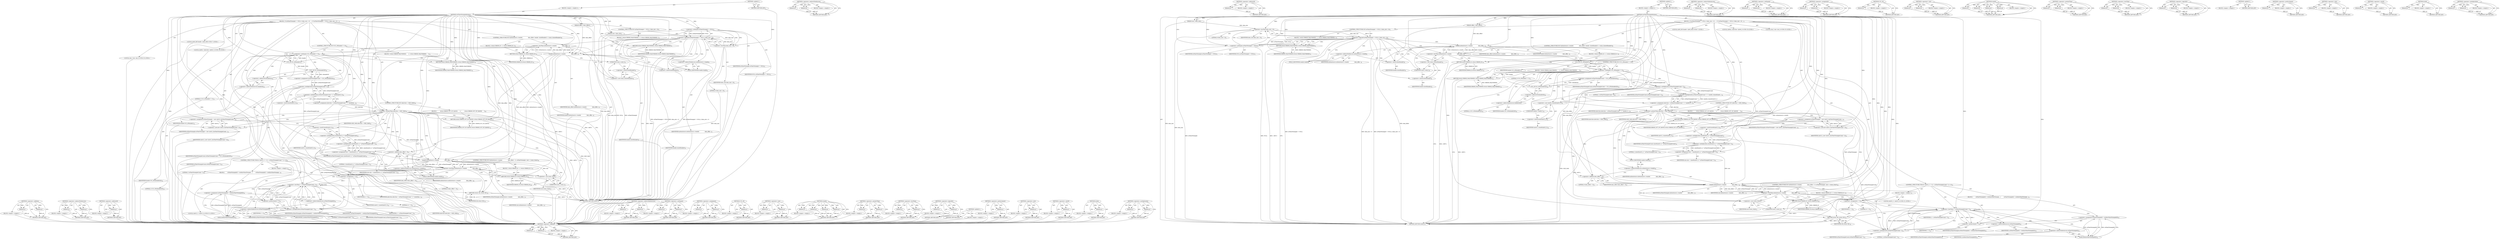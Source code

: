 digraph "&lt;operator&gt;.multiplication" {
vulnerable_223 [label=<(METHOD,&lt;operator&gt;.addition)>];
vulnerable_224 [label=<(PARAM,p1)>];
vulnerable_225 [label=<(PARAM,p2)>];
vulnerable_226 [label=<(BLOCK,&lt;empty&gt;,&lt;empty&gt;)>];
vulnerable_227 [label=<(METHOD_RETURN,ANY)>];
vulnerable_177 [label=<(METHOD,&lt;operator&gt;.indirectFieldAccess)>];
vulnerable_178 [label=<(PARAM,p1)>];
vulnerable_179 [label=<(PARAM,p2)>];
vulnerable_180 [label=<(BLOCK,&lt;empty&gt;,&lt;empty&gt;)>];
vulnerable_181 [label=<(METHOD_RETURN,ANY)>];
vulnerable_200 [label=<(METHOD,&lt;operator&gt;.addressOf)>];
vulnerable_201 [label=<(PARAM,p1)>];
vulnerable_202 [label=<(BLOCK,&lt;empty&gt;,&lt;empty&gt;)>];
vulnerable_203 [label=<(METHOD_RETURN,ANY)>];
vulnerable_6 [label=<(METHOD,&lt;global&gt;)<SUB>1</SUB>>];
vulnerable_7 [label=<(BLOCK,&lt;empty&gt;,&lt;empty&gt;)<SUB>1</SUB>>];
vulnerable_8 [label=<(METHOD,setTimeToSampleParams)<SUB>1</SUB>>];
vulnerable_9 [label=<(PARAM,off64_t data_offset)<SUB>2</SUB>>];
vulnerable_10 [label=<(PARAM,size_t data_size)<SUB>2</SUB>>];
vulnerable_11 [label=<(BLOCK,{
 if (mTimeToSample != NULL || data_size &lt; 8) ...,{
 if (mTimeToSample != NULL || data_size &lt; 8) ...)<SUB>2</SUB>>];
vulnerable_12 [label=<(CONTROL_STRUCTURE,IF,if (mTimeToSample != NULL || data_size &lt; 8))<SUB>3</SUB>>];
vulnerable_13 [label=<(&lt;operator&gt;.logicalOr,mTimeToSample != NULL || data_size &lt; 8)<SUB>3</SUB>>];
vulnerable_14 [label=<(&lt;operator&gt;.notEquals,mTimeToSample != NULL)<SUB>3</SUB>>];
vulnerable_15 [label=<(IDENTIFIER,mTimeToSample,mTimeToSample != NULL)<SUB>3</SUB>>];
vulnerable_16 [label=<(IDENTIFIER,NULL,mTimeToSample != NULL)<SUB>3</SUB>>];
vulnerable_17 [label=<(&lt;operator&gt;.lessThan,data_size &lt; 8)<SUB>3</SUB>>];
vulnerable_18 [label=<(IDENTIFIER,data_size,data_size &lt; 8)<SUB>3</SUB>>];
vulnerable_19 [label=<(LITERAL,8,data_size &lt; 8)<SUB>3</SUB>>];
vulnerable_20 [label=<(BLOCK,{
 return ERROR_MALFORMED;
 },{
 return ERROR_MALFORMED;
 })<SUB>3</SUB>>];
vulnerable_21 [label=<(RETURN,return ERROR_MALFORMED;,return ERROR_MALFORMED;)<SUB>4</SUB>>];
vulnerable_22 [label=<(IDENTIFIER,ERROR_MALFORMED,return ERROR_MALFORMED;)<SUB>4</SUB>>];
vulnerable_23 [label="<(LOCAL,uint8_t[8] header: uint8_t[8])<SUB>7</SUB>>"];
vulnerable_24 [label=<(CONTROL_STRUCTURE,IF,if (mDataSource-&gt;readAt(
                data_offset, header, sizeof(header)) &lt; (ssize_t)sizeof(header)))<SUB>8</SUB>>];
vulnerable_25 [label=<(&lt;operator&gt;.lessThan,mDataSource-&gt;readAt(
                data_offse...)<SUB>8</SUB>>];
vulnerable_26 [label=<(readAt,mDataSource-&gt;readAt(
                data_offse...)<SUB>8</SUB>>];
vulnerable_27 [label=<(&lt;operator&gt;.indirectFieldAccess,mDataSource-&gt;readAt)<SUB>8</SUB>>];
vulnerable_28 [label=<(IDENTIFIER,mDataSource,mDataSource-&gt;readAt(
                data_offse...)<SUB>8</SUB>>];
vulnerable_29 [label=<(FIELD_IDENTIFIER,readAt,readAt)<SUB>8</SUB>>];
vulnerable_30 [label=<(IDENTIFIER,data_offset,mDataSource-&gt;readAt(
                data_offse...)<SUB>9</SUB>>];
vulnerable_31 [label=<(IDENTIFIER,header,mDataSource-&gt;readAt(
                data_offse...)<SUB>9</SUB>>];
vulnerable_32 [label=<(&lt;operator&gt;.sizeOf,sizeof(header))<SUB>9</SUB>>];
vulnerable_33 [label=<(IDENTIFIER,header,sizeof(header))<SUB>9</SUB>>];
vulnerable_34 [label=<(&lt;operator&gt;.cast,(ssize_t)sizeof(header))<SUB>9</SUB>>];
vulnerable_35 [label=<(UNKNOWN,ssize_t,ssize_t)<SUB>9</SUB>>];
vulnerable_36 [label=<(&lt;operator&gt;.sizeOf,sizeof(header))<SUB>9</SUB>>];
vulnerable_37 [label=<(IDENTIFIER,header,sizeof(header))<SUB>9</SUB>>];
vulnerable_38 [label=<(BLOCK,{
 return ERROR_IO;
 },{
 return ERROR_IO;
 })<SUB>9</SUB>>];
vulnerable_39 [label=<(RETURN,return ERROR_IO;,return ERROR_IO;)<SUB>10</SUB>>];
vulnerable_40 [label=<(IDENTIFIER,ERROR_IO,return ERROR_IO;)<SUB>10</SUB>>];
vulnerable_41 [label=<(CONTROL_STRUCTURE,IF,if (U32_AT(header) != 0))<SUB>13</SUB>>];
vulnerable_42 [label=<(&lt;operator&gt;.notEquals,U32_AT(header) != 0)<SUB>13</SUB>>];
vulnerable_43 [label=<(U32_AT,U32_AT(header))<SUB>13</SUB>>];
vulnerable_44 [label=<(IDENTIFIER,header,U32_AT(header))<SUB>13</SUB>>];
vulnerable_45 [label=<(LITERAL,0,U32_AT(header) != 0)<SUB>13</SUB>>];
vulnerable_46 [label=<(BLOCK,{
 return ERROR_MALFORMED;

     },{
 return ERROR_MALFORMED;

     })<SUB>13</SUB>>];
vulnerable_47 [label=<(RETURN,return ERROR_MALFORMED;,return ERROR_MALFORMED;)<SUB>14</SUB>>];
vulnerable_48 [label=<(IDENTIFIER,ERROR_MALFORMED,return ERROR_MALFORMED;)<SUB>14</SUB>>];
vulnerable_49 [label=<(&lt;operator&gt;.assignment,mTimeToSampleCount = U32_AT(&amp;header[4]))<SUB>18</SUB>>];
vulnerable_50 [label=<(IDENTIFIER,mTimeToSampleCount,mTimeToSampleCount = U32_AT(&amp;header[4]))<SUB>18</SUB>>];
vulnerable_51 [label=<(U32_AT,U32_AT(&amp;header[4]))<SUB>18</SUB>>];
vulnerable_52 [label=<(&lt;operator&gt;.addressOf,&amp;header[4])<SUB>18</SUB>>];
vulnerable_53 [label=<(&lt;operator&gt;.indirectIndexAccess,header[4])<SUB>18</SUB>>];
vulnerable_54 [label=<(IDENTIFIER,header,U32_AT(&amp;header[4]))<SUB>18</SUB>>];
vulnerable_55 [label=<(LITERAL,4,U32_AT(&amp;header[4]))<SUB>18</SUB>>];
vulnerable_56 [label="<(LOCAL,uint64_t allocSize: uint64_t)<SUB>19</SUB>>"];
vulnerable_57 [label=<(&lt;operator&gt;.assignment,allocSize = mTimeToSampleCount * 2 * sizeof(uin...)<SUB>19</SUB>>];
vulnerable_58 [label=<(IDENTIFIER,allocSize,allocSize = mTimeToSampleCount * 2 * sizeof(uin...)<SUB>19</SUB>>];
vulnerable_59 [label=<(&lt;operator&gt;.multiplication,mTimeToSampleCount * 2 * sizeof(uint32_t))<SUB>19</SUB>>];
vulnerable_60 [label=<(&lt;operator&gt;.multiplication,mTimeToSampleCount * 2)<SUB>19</SUB>>];
vulnerable_61 [label=<(IDENTIFIER,mTimeToSampleCount,mTimeToSampleCount * 2)<SUB>19</SUB>>];
vulnerable_62 [label=<(LITERAL,2,mTimeToSampleCount * 2)<SUB>19</SUB>>];
vulnerable_63 [label=<(&lt;operator&gt;.sizeOf,sizeof(uint32_t))<SUB>19</SUB>>];
vulnerable_64 [label=<(IDENTIFIER,uint32_t,sizeof(uint32_t))<SUB>19</SUB>>];
vulnerable_65 [label=<(CONTROL_STRUCTURE,IF,if (allocSize &gt; SIZE_MAX))<SUB>20</SUB>>];
vulnerable_66 [label=<(&lt;operator&gt;.greaterThan,allocSize &gt; SIZE_MAX)<SUB>20</SUB>>];
vulnerable_67 [label=<(IDENTIFIER,allocSize,allocSize &gt; SIZE_MAX)<SUB>20</SUB>>];
vulnerable_68 [label=<(IDENTIFIER,SIZE_MAX,allocSize &gt; SIZE_MAX)<SUB>20</SUB>>];
vulnerable_69 [label=<(BLOCK,{
         return ERROR_OUT_OF_RANGE;
     },{
         return ERROR_OUT_OF_RANGE;
     })<SUB>20</SUB>>];
vulnerable_70 [label=<(RETURN,return ERROR_OUT_OF_RANGE;,return ERROR_OUT_OF_RANGE;)<SUB>21</SUB>>];
vulnerable_71 [label=<(IDENTIFIER,ERROR_OUT_OF_RANGE,return ERROR_OUT_OF_RANGE;)<SUB>21</SUB>>];
vulnerable_72 [label=<(&lt;operator&gt;.assignment,mTimeToSample = new uint32_t[mTimeToSampleCount...)<SUB>23</SUB>>];
vulnerable_73 [label=<(IDENTIFIER,mTimeToSample,mTimeToSample = new uint32_t[mTimeToSampleCount...)<SUB>23</SUB>>];
vulnerable_74 [label=<(&lt;operator&gt;.new,new uint32_t[mTimeToSampleCount * 2])<SUB>23</SUB>>];
vulnerable_75 [label=<(IDENTIFIER,uint32_t,new uint32_t[mTimeToSampleCount * 2])<SUB>23</SUB>>];
vulnerable_76 [label="<(LOCAL,size_t size: size_t)<SUB>25</SUB>>"];
vulnerable_77 [label=<(&lt;operator&gt;.assignment,size = sizeof(uint32_t) * mTimeToSampleCount * 2)<SUB>25</SUB>>];
vulnerable_78 [label=<(IDENTIFIER,size,size = sizeof(uint32_t) * mTimeToSampleCount * 2)<SUB>25</SUB>>];
vulnerable_79 [label=<(&lt;operator&gt;.multiplication,sizeof(uint32_t) * mTimeToSampleCount * 2)<SUB>25</SUB>>];
vulnerable_80 [label=<(&lt;operator&gt;.multiplication,sizeof(uint32_t) * mTimeToSampleCount)<SUB>25</SUB>>];
vulnerable_81 [label=<(&lt;operator&gt;.sizeOf,sizeof(uint32_t))<SUB>25</SUB>>];
vulnerable_82 [label=<(IDENTIFIER,uint32_t,sizeof(uint32_t))<SUB>25</SUB>>];
vulnerable_83 [label=<(IDENTIFIER,mTimeToSampleCount,sizeof(uint32_t) * mTimeToSampleCount)<SUB>25</SUB>>];
vulnerable_84 [label=<(LITERAL,2,sizeof(uint32_t) * mTimeToSampleCount * 2)<SUB>25</SUB>>];
vulnerable_85 [label=<(CONTROL_STRUCTURE,IF,if (mDataSource-&gt;readAt(
                data_offset + 8, mTimeToSample, size) &lt; (ssize_t)size))<SUB>26</SUB>>];
vulnerable_86 [label=<(&lt;operator&gt;.lessThan,mDataSource-&gt;readAt(
                data_offse...)<SUB>26</SUB>>];
vulnerable_87 [label=<(readAt,mDataSource-&gt;readAt(
                data_offse...)<SUB>26</SUB>>];
vulnerable_88 [label=<(&lt;operator&gt;.indirectFieldAccess,mDataSource-&gt;readAt)<SUB>26</SUB>>];
vulnerable_89 [label=<(IDENTIFIER,mDataSource,mDataSource-&gt;readAt(
                data_offse...)<SUB>26</SUB>>];
vulnerable_90 [label=<(FIELD_IDENTIFIER,readAt,readAt)<SUB>26</SUB>>];
vulnerable_91 [label=<(&lt;operator&gt;.addition,data_offset + 8)<SUB>27</SUB>>];
vulnerable_92 [label=<(IDENTIFIER,data_offset,data_offset + 8)<SUB>27</SUB>>];
vulnerable_93 [label=<(LITERAL,8,data_offset + 8)<SUB>27</SUB>>];
vulnerable_94 [label=<(IDENTIFIER,mTimeToSample,mDataSource-&gt;readAt(
                data_offse...)<SUB>27</SUB>>];
vulnerable_95 [label=<(IDENTIFIER,size,mDataSource-&gt;readAt(
                data_offse...)<SUB>27</SUB>>];
vulnerable_96 [label=<(&lt;operator&gt;.cast,(ssize_t)size)<SUB>27</SUB>>];
vulnerable_97 [label=<(UNKNOWN,ssize_t,ssize_t)<SUB>27</SUB>>];
vulnerable_98 [label=<(IDENTIFIER,size,(ssize_t)size)<SUB>27</SUB>>];
vulnerable_99 [label=<(BLOCK,{
 return ERROR_IO;
 },{
 return ERROR_IO;
 })<SUB>27</SUB>>];
vulnerable_100 [label=<(RETURN,return ERROR_IO;,return ERROR_IO;)<SUB>28</SUB>>];
vulnerable_101 [label=<(IDENTIFIER,ERROR_IO,return ERROR_IO;)<SUB>28</SUB>>];
vulnerable_102 [label=<(CONTROL_STRUCTURE,FOR,for (uint32_t i = 0;i &lt; mTimeToSampleCount * 2;++i))<SUB>31</SUB>>];
vulnerable_103 [label=<(BLOCK,&lt;empty&gt;,&lt;empty&gt;)<SUB>31</SUB>>];
vulnerable_104 [label="<(LOCAL,uint32_t i: uint32_t)<SUB>31</SUB>>"];
vulnerable_105 [label=<(&lt;operator&gt;.assignment,i = 0)<SUB>31</SUB>>];
vulnerable_106 [label=<(IDENTIFIER,i,i = 0)<SUB>31</SUB>>];
vulnerable_107 [label=<(LITERAL,0,i = 0)<SUB>31</SUB>>];
vulnerable_108 [label=<(&lt;operator&gt;.lessThan,i &lt; mTimeToSampleCount * 2)<SUB>31</SUB>>];
vulnerable_109 [label=<(IDENTIFIER,i,i &lt; mTimeToSampleCount * 2)<SUB>31</SUB>>];
vulnerable_110 [label=<(&lt;operator&gt;.multiplication,mTimeToSampleCount * 2)<SUB>31</SUB>>];
vulnerable_111 [label=<(IDENTIFIER,mTimeToSampleCount,mTimeToSampleCount * 2)<SUB>31</SUB>>];
vulnerable_112 [label=<(LITERAL,2,mTimeToSampleCount * 2)<SUB>31</SUB>>];
vulnerable_113 [label=<(&lt;operator&gt;.preIncrement,++i)<SUB>31</SUB>>];
vulnerable_114 [label=<(IDENTIFIER,i,++i)<SUB>31</SUB>>];
vulnerable_115 [label=<(BLOCK,{
        mTimeToSample[i] = ntohl(mTimeToSampl...,{
        mTimeToSample[i] = ntohl(mTimeToSampl...)<SUB>31</SUB>>];
vulnerable_116 [label=<(&lt;operator&gt;.assignment,mTimeToSample[i] = ntohl(mTimeToSample[i]))<SUB>32</SUB>>];
vulnerable_117 [label=<(&lt;operator&gt;.indirectIndexAccess,mTimeToSample[i])<SUB>32</SUB>>];
vulnerable_118 [label=<(IDENTIFIER,mTimeToSample,mTimeToSample[i] = ntohl(mTimeToSample[i]))<SUB>32</SUB>>];
vulnerable_119 [label=<(IDENTIFIER,i,mTimeToSample[i] = ntohl(mTimeToSample[i]))<SUB>32</SUB>>];
vulnerable_120 [label=<(ntohl,ntohl(mTimeToSample[i]))<SUB>32</SUB>>];
vulnerable_121 [label=<(&lt;operator&gt;.indirectIndexAccess,mTimeToSample[i])<SUB>32</SUB>>];
vulnerable_122 [label=<(IDENTIFIER,mTimeToSample,ntohl(mTimeToSample[i]))<SUB>32</SUB>>];
vulnerable_123 [label=<(IDENTIFIER,i,ntohl(mTimeToSample[i]))<SUB>32</SUB>>];
vulnerable_124 [label=<(RETURN,return OK;,return OK;)<SUB>35</SUB>>];
vulnerable_125 [label=<(IDENTIFIER,OK,return OK;)<SUB>35</SUB>>];
vulnerable_126 [label=<(METHOD_RETURN,status_t)<SUB>1</SUB>>];
vulnerable_128 [label=<(METHOD_RETURN,ANY)<SUB>1</SUB>>];
vulnerable_204 [label=<(METHOD,&lt;operator&gt;.indirectIndexAccess)>];
vulnerable_205 [label=<(PARAM,p1)>];
vulnerable_206 [label=<(PARAM,p2)>];
vulnerable_207 [label=<(BLOCK,&lt;empty&gt;,&lt;empty&gt;)>];
vulnerable_208 [label=<(METHOD_RETURN,ANY)>];
vulnerable_160 [label=<(METHOD,&lt;operator&gt;.notEquals)>];
vulnerable_161 [label=<(PARAM,p1)>];
vulnerable_162 [label=<(PARAM,p2)>];
vulnerable_163 [label=<(BLOCK,&lt;empty&gt;,&lt;empty&gt;)>];
vulnerable_164 [label=<(METHOD_RETURN,ANY)>];
vulnerable_195 [label=<(METHOD,&lt;operator&gt;.assignment)>];
vulnerable_196 [label=<(PARAM,p1)>];
vulnerable_197 [label=<(PARAM,p2)>];
vulnerable_198 [label=<(BLOCK,&lt;empty&gt;,&lt;empty&gt;)>];
vulnerable_199 [label=<(METHOD_RETURN,ANY)>];
vulnerable_191 [label=<(METHOD,U32_AT)>];
vulnerable_192 [label=<(PARAM,p1)>];
vulnerable_193 [label=<(BLOCK,&lt;empty&gt;,&lt;empty&gt;)>];
vulnerable_194 [label=<(METHOD_RETURN,ANY)>];
vulnerable_186 [label=<(METHOD,&lt;operator&gt;.cast)>];
vulnerable_187 [label=<(PARAM,p1)>];
vulnerable_188 [label=<(PARAM,p2)>];
vulnerable_189 [label=<(BLOCK,&lt;empty&gt;,&lt;empty&gt;)>];
vulnerable_190 [label=<(METHOD_RETURN,ANY)>];
vulnerable_170 [label=<(METHOD,readAt)>];
vulnerable_171 [label=<(PARAM,p1)>];
vulnerable_172 [label=<(PARAM,p2)>];
vulnerable_173 [label=<(PARAM,p3)>];
vulnerable_174 [label=<(PARAM,p4)>];
vulnerable_175 [label=<(BLOCK,&lt;empty&gt;,&lt;empty&gt;)>];
vulnerable_176 [label=<(METHOD_RETURN,ANY)>];
vulnerable_214 [label=<(METHOD,&lt;operator&gt;.greaterThan)>];
vulnerable_215 [label=<(PARAM,p1)>];
vulnerable_216 [label=<(PARAM,p2)>];
vulnerable_217 [label=<(BLOCK,&lt;empty&gt;,&lt;empty&gt;)>];
vulnerable_218 [label=<(METHOD_RETURN,ANY)>];
vulnerable_165 [label=<(METHOD,&lt;operator&gt;.lessThan)>];
vulnerable_166 [label=<(PARAM,p1)>];
vulnerable_167 [label=<(PARAM,p2)>];
vulnerable_168 [label=<(BLOCK,&lt;empty&gt;,&lt;empty&gt;)>];
vulnerable_169 [label=<(METHOD_RETURN,ANY)>];
vulnerable_155 [label=<(METHOD,&lt;operator&gt;.logicalOr)>];
vulnerable_156 [label=<(PARAM,p1)>];
vulnerable_157 [label=<(PARAM,p2)>];
vulnerable_158 [label=<(BLOCK,&lt;empty&gt;,&lt;empty&gt;)>];
vulnerable_159 [label=<(METHOD_RETURN,ANY)>];
vulnerable_149 [label=<(METHOD,&lt;global&gt;)<SUB>1</SUB>>];
vulnerable_150 [label=<(BLOCK,&lt;empty&gt;,&lt;empty&gt;)>];
vulnerable_151 [label=<(METHOD_RETURN,ANY)>];
vulnerable_228 [label=<(METHOD,&lt;operator&gt;.preIncrement)>];
vulnerable_229 [label=<(PARAM,p1)>];
vulnerable_230 [label=<(BLOCK,&lt;empty&gt;,&lt;empty&gt;)>];
vulnerable_231 [label=<(METHOD_RETURN,ANY)>];
vulnerable_219 [label=<(METHOD,&lt;operator&gt;.new)>];
vulnerable_220 [label=<(PARAM,p1)>];
vulnerable_221 [label=<(BLOCK,&lt;empty&gt;,&lt;empty&gt;)>];
vulnerable_222 [label=<(METHOD_RETURN,ANY)>];
vulnerable_182 [label=<(METHOD,&lt;operator&gt;.sizeOf)>];
vulnerable_183 [label=<(PARAM,p1)>];
vulnerable_184 [label=<(BLOCK,&lt;empty&gt;,&lt;empty&gt;)>];
vulnerable_185 [label=<(METHOD_RETURN,ANY)>];
vulnerable_232 [label=<(METHOD,ntohl)>];
vulnerable_233 [label=<(PARAM,p1)>];
vulnerable_234 [label=<(BLOCK,&lt;empty&gt;,&lt;empty&gt;)>];
vulnerable_235 [label=<(METHOD_RETURN,ANY)>];
vulnerable_209 [label=<(METHOD,&lt;operator&gt;.multiplication)>];
vulnerable_210 [label=<(PARAM,p1)>];
vulnerable_211 [label=<(PARAM,p2)>];
vulnerable_212 [label=<(BLOCK,&lt;empty&gt;,&lt;empty&gt;)>];
vulnerable_213 [label=<(METHOD_RETURN,ANY)>];
fixed_225 [label=<(METHOD,&lt;operator&gt;.addition)>];
fixed_226 [label=<(PARAM,p1)>];
fixed_227 [label=<(PARAM,p2)>];
fixed_228 [label=<(BLOCK,&lt;empty&gt;,&lt;empty&gt;)>];
fixed_229 [label=<(METHOD_RETURN,ANY)>];
fixed_179 [label=<(METHOD,&lt;operator&gt;.indirectFieldAccess)>];
fixed_180 [label=<(PARAM,p1)>];
fixed_181 [label=<(PARAM,p2)>];
fixed_182 [label=<(BLOCK,&lt;empty&gt;,&lt;empty&gt;)>];
fixed_183 [label=<(METHOD_RETURN,ANY)>];
fixed_202 [label=<(METHOD,&lt;operator&gt;.addressOf)>];
fixed_203 [label=<(PARAM,p1)>];
fixed_204 [label=<(BLOCK,&lt;empty&gt;,&lt;empty&gt;)>];
fixed_205 [label=<(METHOD_RETURN,ANY)>];
fixed_6 [label=<(METHOD,&lt;global&gt;)<SUB>1</SUB>>];
fixed_7 [label=<(BLOCK,&lt;empty&gt;,&lt;empty&gt;)<SUB>1</SUB>>];
fixed_8 [label=<(METHOD,setTimeToSampleParams)<SUB>1</SUB>>];
fixed_9 [label=<(PARAM,off64_t data_offset)<SUB>2</SUB>>];
fixed_10 [label=<(PARAM,size_t data_size)<SUB>2</SUB>>];
fixed_11 [label=<(BLOCK,{
 if (mTimeToSample != NULL || data_size &lt; 8) ...,{
 if (mTimeToSample != NULL || data_size &lt; 8) ...)<SUB>2</SUB>>];
fixed_12 [label=<(CONTROL_STRUCTURE,IF,if (mTimeToSample != NULL || data_size &lt; 8))<SUB>3</SUB>>];
fixed_13 [label=<(&lt;operator&gt;.logicalOr,mTimeToSample != NULL || data_size &lt; 8)<SUB>3</SUB>>];
fixed_14 [label=<(&lt;operator&gt;.notEquals,mTimeToSample != NULL)<SUB>3</SUB>>];
fixed_15 [label=<(IDENTIFIER,mTimeToSample,mTimeToSample != NULL)<SUB>3</SUB>>];
fixed_16 [label=<(IDENTIFIER,NULL,mTimeToSample != NULL)<SUB>3</SUB>>];
fixed_17 [label=<(&lt;operator&gt;.lessThan,data_size &lt; 8)<SUB>3</SUB>>];
fixed_18 [label=<(IDENTIFIER,data_size,data_size &lt; 8)<SUB>3</SUB>>];
fixed_19 [label=<(LITERAL,8,data_size &lt; 8)<SUB>3</SUB>>];
fixed_20 [label=<(BLOCK,{
 return ERROR_MALFORMED;
 },{
 return ERROR_MALFORMED;
 })<SUB>3</SUB>>];
fixed_21 [label=<(RETURN,return ERROR_MALFORMED;,return ERROR_MALFORMED;)<SUB>4</SUB>>];
fixed_22 [label=<(IDENTIFIER,ERROR_MALFORMED,return ERROR_MALFORMED;)<SUB>4</SUB>>];
fixed_23 [label="<(LOCAL,uint8_t[8] header: uint8_t[8])<SUB>7</SUB>>"];
fixed_24 [label=<(CONTROL_STRUCTURE,IF,if (mDataSource-&gt;readAt(
                data_offset, header, sizeof(header)) &lt; (ssize_t)sizeof(header)))<SUB>8</SUB>>];
fixed_25 [label=<(&lt;operator&gt;.lessThan,mDataSource-&gt;readAt(
                data_offse...)<SUB>8</SUB>>];
fixed_26 [label=<(readAt,mDataSource-&gt;readAt(
                data_offse...)<SUB>8</SUB>>];
fixed_27 [label=<(&lt;operator&gt;.indirectFieldAccess,mDataSource-&gt;readAt)<SUB>8</SUB>>];
fixed_28 [label=<(IDENTIFIER,mDataSource,mDataSource-&gt;readAt(
                data_offse...)<SUB>8</SUB>>];
fixed_29 [label=<(FIELD_IDENTIFIER,readAt,readAt)<SUB>8</SUB>>];
fixed_30 [label=<(IDENTIFIER,data_offset,mDataSource-&gt;readAt(
                data_offse...)<SUB>9</SUB>>];
fixed_31 [label=<(IDENTIFIER,header,mDataSource-&gt;readAt(
                data_offse...)<SUB>9</SUB>>];
fixed_32 [label=<(&lt;operator&gt;.sizeOf,sizeof(header))<SUB>9</SUB>>];
fixed_33 [label=<(IDENTIFIER,header,sizeof(header))<SUB>9</SUB>>];
fixed_34 [label=<(&lt;operator&gt;.cast,(ssize_t)sizeof(header))<SUB>9</SUB>>];
fixed_35 [label=<(UNKNOWN,ssize_t,ssize_t)<SUB>9</SUB>>];
fixed_36 [label=<(&lt;operator&gt;.sizeOf,sizeof(header))<SUB>9</SUB>>];
fixed_37 [label=<(IDENTIFIER,header,sizeof(header))<SUB>9</SUB>>];
fixed_38 [label=<(BLOCK,{
 return ERROR_IO;
 },{
 return ERROR_IO;
 })<SUB>9</SUB>>];
fixed_39 [label=<(RETURN,return ERROR_IO;,return ERROR_IO;)<SUB>10</SUB>>];
fixed_40 [label=<(IDENTIFIER,ERROR_IO,return ERROR_IO;)<SUB>10</SUB>>];
fixed_41 [label=<(CONTROL_STRUCTURE,IF,if (U32_AT(header) != 0))<SUB>13</SUB>>];
fixed_42 [label=<(&lt;operator&gt;.notEquals,U32_AT(header) != 0)<SUB>13</SUB>>];
fixed_43 [label=<(U32_AT,U32_AT(header))<SUB>13</SUB>>];
fixed_44 [label=<(IDENTIFIER,header,U32_AT(header))<SUB>13</SUB>>];
fixed_45 [label=<(LITERAL,0,U32_AT(header) != 0)<SUB>13</SUB>>];
fixed_46 [label=<(BLOCK,{
 return ERROR_MALFORMED;

     },{
 return ERROR_MALFORMED;

     })<SUB>13</SUB>>];
fixed_47 [label=<(RETURN,return ERROR_MALFORMED;,return ERROR_MALFORMED;)<SUB>14</SUB>>];
fixed_48 [label=<(IDENTIFIER,ERROR_MALFORMED,return ERROR_MALFORMED;)<SUB>14</SUB>>];
fixed_49 [label=<(&lt;operator&gt;.assignment,mTimeToSampleCount = U32_AT(&amp;header[4]))<SUB>18</SUB>>];
fixed_50 [label=<(IDENTIFIER,mTimeToSampleCount,mTimeToSampleCount = U32_AT(&amp;header[4]))<SUB>18</SUB>>];
fixed_51 [label=<(U32_AT,U32_AT(&amp;header[4]))<SUB>18</SUB>>];
fixed_52 [label=<(&lt;operator&gt;.addressOf,&amp;header[4])<SUB>18</SUB>>];
fixed_53 [label=<(&lt;operator&gt;.indirectIndexAccess,header[4])<SUB>18</SUB>>];
fixed_54 [label=<(IDENTIFIER,header,U32_AT(&amp;header[4]))<SUB>18</SUB>>];
fixed_55 [label=<(LITERAL,4,U32_AT(&amp;header[4]))<SUB>18</SUB>>];
fixed_56 [label="<(LOCAL,uint64_t allocSize: uint64_t)<SUB>19</SUB>>"];
fixed_57 [label=<(&lt;operator&gt;.assignment,allocSize = mTimeToSampleCount * 2 * (uint64_t)...)<SUB>19</SUB>>];
fixed_58 [label=<(IDENTIFIER,allocSize,allocSize = mTimeToSampleCount * 2 * (uint64_t)...)<SUB>19</SUB>>];
fixed_59 [label=<(&lt;operator&gt;.multiplication,mTimeToSampleCount * 2 * (uint64_t)sizeof(uint3...)<SUB>19</SUB>>];
fixed_60 [label=<(&lt;operator&gt;.multiplication,mTimeToSampleCount * 2)<SUB>19</SUB>>];
fixed_61 [label=<(IDENTIFIER,mTimeToSampleCount,mTimeToSampleCount * 2)<SUB>19</SUB>>];
fixed_62 [label=<(LITERAL,2,mTimeToSampleCount * 2)<SUB>19</SUB>>];
fixed_63 [label=<(&lt;operator&gt;.cast,(uint64_t)sizeof(uint32_t))<SUB>19</SUB>>];
fixed_64 [label=<(UNKNOWN,uint64_t,uint64_t)<SUB>19</SUB>>];
fixed_65 [label=<(&lt;operator&gt;.sizeOf,sizeof(uint32_t))<SUB>19</SUB>>];
fixed_66 [label=<(IDENTIFIER,uint32_t,sizeof(uint32_t))<SUB>19</SUB>>];
fixed_67 [label=<(CONTROL_STRUCTURE,IF,if (allocSize &gt; SIZE_MAX))<SUB>20</SUB>>];
fixed_68 [label=<(&lt;operator&gt;.greaterThan,allocSize &gt; SIZE_MAX)<SUB>20</SUB>>];
fixed_69 [label=<(IDENTIFIER,allocSize,allocSize &gt; SIZE_MAX)<SUB>20</SUB>>];
fixed_70 [label=<(IDENTIFIER,SIZE_MAX,allocSize &gt; SIZE_MAX)<SUB>20</SUB>>];
fixed_71 [label=<(BLOCK,{
         return ERROR_OUT_OF_RANGE;
     },{
         return ERROR_OUT_OF_RANGE;
     })<SUB>20</SUB>>];
fixed_72 [label=<(RETURN,return ERROR_OUT_OF_RANGE;,return ERROR_OUT_OF_RANGE;)<SUB>21</SUB>>];
fixed_73 [label=<(IDENTIFIER,ERROR_OUT_OF_RANGE,return ERROR_OUT_OF_RANGE;)<SUB>21</SUB>>];
fixed_74 [label=<(&lt;operator&gt;.assignment,mTimeToSample = new uint32_t[mTimeToSampleCount...)<SUB>23</SUB>>];
fixed_75 [label=<(IDENTIFIER,mTimeToSample,mTimeToSample = new uint32_t[mTimeToSampleCount...)<SUB>23</SUB>>];
fixed_76 [label=<(&lt;operator&gt;.new,new uint32_t[mTimeToSampleCount * 2])<SUB>23</SUB>>];
fixed_77 [label=<(IDENTIFIER,uint32_t,new uint32_t[mTimeToSampleCount * 2])<SUB>23</SUB>>];
fixed_78 [label="<(LOCAL,size_t size: size_t)<SUB>25</SUB>>"];
fixed_79 [label=<(&lt;operator&gt;.assignment,size = sizeof(uint32_t) * mTimeToSampleCount * 2)<SUB>25</SUB>>];
fixed_80 [label=<(IDENTIFIER,size,size = sizeof(uint32_t) * mTimeToSampleCount * 2)<SUB>25</SUB>>];
fixed_81 [label=<(&lt;operator&gt;.multiplication,sizeof(uint32_t) * mTimeToSampleCount * 2)<SUB>25</SUB>>];
fixed_82 [label=<(&lt;operator&gt;.multiplication,sizeof(uint32_t) * mTimeToSampleCount)<SUB>25</SUB>>];
fixed_83 [label=<(&lt;operator&gt;.sizeOf,sizeof(uint32_t))<SUB>25</SUB>>];
fixed_84 [label=<(IDENTIFIER,uint32_t,sizeof(uint32_t))<SUB>25</SUB>>];
fixed_85 [label=<(IDENTIFIER,mTimeToSampleCount,sizeof(uint32_t) * mTimeToSampleCount)<SUB>25</SUB>>];
fixed_86 [label=<(LITERAL,2,sizeof(uint32_t) * mTimeToSampleCount * 2)<SUB>25</SUB>>];
fixed_87 [label=<(CONTROL_STRUCTURE,IF,if (mDataSource-&gt;readAt(
                data_offset + 8, mTimeToSample, size) &lt; (ssize_t)size))<SUB>26</SUB>>];
fixed_88 [label=<(&lt;operator&gt;.lessThan,mDataSource-&gt;readAt(
                data_offse...)<SUB>26</SUB>>];
fixed_89 [label=<(readAt,mDataSource-&gt;readAt(
                data_offse...)<SUB>26</SUB>>];
fixed_90 [label=<(&lt;operator&gt;.indirectFieldAccess,mDataSource-&gt;readAt)<SUB>26</SUB>>];
fixed_91 [label=<(IDENTIFIER,mDataSource,mDataSource-&gt;readAt(
                data_offse...)<SUB>26</SUB>>];
fixed_92 [label=<(FIELD_IDENTIFIER,readAt,readAt)<SUB>26</SUB>>];
fixed_93 [label=<(&lt;operator&gt;.addition,data_offset + 8)<SUB>27</SUB>>];
fixed_94 [label=<(IDENTIFIER,data_offset,data_offset + 8)<SUB>27</SUB>>];
fixed_95 [label=<(LITERAL,8,data_offset + 8)<SUB>27</SUB>>];
fixed_96 [label=<(IDENTIFIER,mTimeToSample,mDataSource-&gt;readAt(
                data_offse...)<SUB>27</SUB>>];
fixed_97 [label=<(IDENTIFIER,size,mDataSource-&gt;readAt(
                data_offse...)<SUB>27</SUB>>];
fixed_98 [label=<(&lt;operator&gt;.cast,(ssize_t)size)<SUB>27</SUB>>];
fixed_99 [label=<(UNKNOWN,ssize_t,ssize_t)<SUB>27</SUB>>];
fixed_100 [label=<(IDENTIFIER,size,(ssize_t)size)<SUB>27</SUB>>];
fixed_101 [label=<(BLOCK,{
 return ERROR_IO;
 },{
 return ERROR_IO;
 })<SUB>27</SUB>>];
fixed_102 [label=<(RETURN,return ERROR_IO;,return ERROR_IO;)<SUB>28</SUB>>];
fixed_103 [label=<(IDENTIFIER,ERROR_IO,return ERROR_IO;)<SUB>28</SUB>>];
fixed_104 [label=<(CONTROL_STRUCTURE,FOR,for (uint32_t i = 0;i &lt; mTimeToSampleCount * 2;++i))<SUB>31</SUB>>];
fixed_105 [label=<(BLOCK,&lt;empty&gt;,&lt;empty&gt;)<SUB>31</SUB>>];
fixed_106 [label="<(LOCAL,uint32_t i: uint32_t)<SUB>31</SUB>>"];
fixed_107 [label=<(&lt;operator&gt;.assignment,i = 0)<SUB>31</SUB>>];
fixed_108 [label=<(IDENTIFIER,i,i = 0)<SUB>31</SUB>>];
fixed_109 [label=<(LITERAL,0,i = 0)<SUB>31</SUB>>];
fixed_110 [label=<(&lt;operator&gt;.lessThan,i &lt; mTimeToSampleCount * 2)<SUB>31</SUB>>];
fixed_111 [label=<(IDENTIFIER,i,i &lt; mTimeToSampleCount * 2)<SUB>31</SUB>>];
fixed_112 [label=<(&lt;operator&gt;.multiplication,mTimeToSampleCount * 2)<SUB>31</SUB>>];
fixed_113 [label=<(IDENTIFIER,mTimeToSampleCount,mTimeToSampleCount * 2)<SUB>31</SUB>>];
fixed_114 [label=<(LITERAL,2,mTimeToSampleCount * 2)<SUB>31</SUB>>];
fixed_115 [label=<(&lt;operator&gt;.preIncrement,++i)<SUB>31</SUB>>];
fixed_116 [label=<(IDENTIFIER,i,++i)<SUB>31</SUB>>];
fixed_117 [label=<(BLOCK,{
        mTimeToSample[i] = ntohl(mTimeToSampl...,{
        mTimeToSample[i] = ntohl(mTimeToSampl...)<SUB>31</SUB>>];
fixed_118 [label=<(&lt;operator&gt;.assignment,mTimeToSample[i] = ntohl(mTimeToSample[i]))<SUB>32</SUB>>];
fixed_119 [label=<(&lt;operator&gt;.indirectIndexAccess,mTimeToSample[i])<SUB>32</SUB>>];
fixed_120 [label=<(IDENTIFIER,mTimeToSample,mTimeToSample[i] = ntohl(mTimeToSample[i]))<SUB>32</SUB>>];
fixed_121 [label=<(IDENTIFIER,i,mTimeToSample[i] = ntohl(mTimeToSample[i]))<SUB>32</SUB>>];
fixed_122 [label=<(ntohl,ntohl(mTimeToSample[i]))<SUB>32</SUB>>];
fixed_123 [label=<(&lt;operator&gt;.indirectIndexAccess,mTimeToSample[i])<SUB>32</SUB>>];
fixed_124 [label=<(IDENTIFIER,mTimeToSample,ntohl(mTimeToSample[i]))<SUB>32</SUB>>];
fixed_125 [label=<(IDENTIFIER,i,ntohl(mTimeToSample[i]))<SUB>32</SUB>>];
fixed_126 [label=<(RETURN,return OK;,return OK;)<SUB>35</SUB>>];
fixed_127 [label=<(IDENTIFIER,OK,return OK;)<SUB>35</SUB>>];
fixed_128 [label=<(METHOD_RETURN,status_t)<SUB>1</SUB>>];
fixed_130 [label=<(METHOD_RETURN,ANY)<SUB>1</SUB>>];
fixed_206 [label=<(METHOD,&lt;operator&gt;.indirectIndexAccess)>];
fixed_207 [label=<(PARAM,p1)>];
fixed_208 [label=<(PARAM,p2)>];
fixed_209 [label=<(BLOCK,&lt;empty&gt;,&lt;empty&gt;)>];
fixed_210 [label=<(METHOD_RETURN,ANY)>];
fixed_162 [label=<(METHOD,&lt;operator&gt;.notEquals)>];
fixed_163 [label=<(PARAM,p1)>];
fixed_164 [label=<(PARAM,p2)>];
fixed_165 [label=<(BLOCK,&lt;empty&gt;,&lt;empty&gt;)>];
fixed_166 [label=<(METHOD_RETURN,ANY)>];
fixed_197 [label=<(METHOD,&lt;operator&gt;.assignment)>];
fixed_198 [label=<(PARAM,p1)>];
fixed_199 [label=<(PARAM,p2)>];
fixed_200 [label=<(BLOCK,&lt;empty&gt;,&lt;empty&gt;)>];
fixed_201 [label=<(METHOD_RETURN,ANY)>];
fixed_193 [label=<(METHOD,U32_AT)>];
fixed_194 [label=<(PARAM,p1)>];
fixed_195 [label=<(BLOCK,&lt;empty&gt;,&lt;empty&gt;)>];
fixed_196 [label=<(METHOD_RETURN,ANY)>];
fixed_188 [label=<(METHOD,&lt;operator&gt;.cast)>];
fixed_189 [label=<(PARAM,p1)>];
fixed_190 [label=<(PARAM,p2)>];
fixed_191 [label=<(BLOCK,&lt;empty&gt;,&lt;empty&gt;)>];
fixed_192 [label=<(METHOD_RETURN,ANY)>];
fixed_172 [label=<(METHOD,readAt)>];
fixed_173 [label=<(PARAM,p1)>];
fixed_174 [label=<(PARAM,p2)>];
fixed_175 [label=<(PARAM,p3)>];
fixed_176 [label=<(PARAM,p4)>];
fixed_177 [label=<(BLOCK,&lt;empty&gt;,&lt;empty&gt;)>];
fixed_178 [label=<(METHOD_RETURN,ANY)>];
fixed_216 [label=<(METHOD,&lt;operator&gt;.greaterThan)>];
fixed_217 [label=<(PARAM,p1)>];
fixed_218 [label=<(PARAM,p2)>];
fixed_219 [label=<(BLOCK,&lt;empty&gt;,&lt;empty&gt;)>];
fixed_220 [label=<(METHOD_RETURN,ANY)>];
fixed_167 [label=<(METHOD,&lt;operator&gt;.lessThan)>];
fixed_168 [label=<(PARAM,p1)>];
fixed_169 [label=<(PARAM,p2)>];
fixed_170 [label=<(BLOCK,&lt;empty&gt;,&lt;empty&gt;)>];
fixed_171 [label=<(METHOD_RETURN,ANY)>];
fixed_157 [label=<(METHOD,&lt;operator&gt;.logicalOr)>];
fixed_158 [label=<(PARAM,p1)>];
fixed_159 [label=<(PARAM,p2)>];
fixed_160 [label=<(BLOCK,&lt;empty&gt;,&lt;empty&gt;)>];
fixed_161 [label=<(METHOD_RETURN,ANY)>];
fixed_151 [label=<(METHOD,&lt;global&gt;)<SUB>1</SUB>>];
fixed_152 [label=<(BLOCK,&lt;empty&gt;,&lt;empty&gt;)>];
fixed_153 [label=<(METHOD_RETURN,ANY)>];
fixed_230 [label=<(METHOD,&lt;operator&gt;.preIncrement)>];
fixed_231 [label=<(PARAM,p1)>];
fixed_232 [label=<(BLOCK,&lt;empty&gt;,&lt;empty&gt;)>];
fixed_233 [label=<(METHOD_RETURN,ANY)>];
fixed_221 [label=<(METHOD,&lt;operator&gt;.new)>];
fixed_222 [label=<(PARAM,p1)>];
fixed_223 [label=<(BLOCK,&lt;empty&gt;,&lt;empty&gt;)>];
fixed_224 [label=<(METHOD_RETURN,ANY)>];
fixed_184 [label=<(METHOD,&lt;operator&gt;.sizeOf)>];
fixed_185 [label=<(PARAM,p1)>];
fixed_186 [label=<(BLOCK,&lt;empty&gt;,&lt;empty&gt;)>];
fixed_187 [label=<(METHOD_RETURN,ANY)>];
fixed_234 [label=<(METHOD,ntohl)>];
fixed_235 [label=<(PARAM,p1)>];
fixed_236 [label=<(BLOCK,&lt;empty&gt;,&lt;empty&gt;)>];
fixed_237 [label=<(METHOD_RETURN,ANY)>];
fixed_211 [label=<(METHOD,&lt;operator&gt;.multiplication)>];
fixed_212 [label=<(PARAM,p1)>];
fixed_213 [label=<(PARAM,p2)>];
fixed_214 [label=<(BLOCK,&lt;empty&gt;,&lt;empty&gt;)>];
fixed_215 [label=<(METHOD_RETURN,ANY)>];
vulnerable_223 -> vulnerable_224  [key=0, label="AST: "];
vulnerable_223 -> vulnerable_224  [key=1, label="DDG: "];
vulnerable_223 -> vulnerable_226  [key=0, label="AST: "];
vulnerable_223 -> vulnerable_225  [key=0, label="AST: "];
vulnerable_223 -> vulnerable_225  [key=1, label="DDG: "];
vulnerable_223 -> vulnerable_227  [key=0, label="AST: "];
vulnerable_223 -> vulnerable_227  [key=1, label="CFG: "];
vulnerable_224 -> vulnerable_227  [key=0, label="DDG: p1"];
vulnerable_225 -> vulnerable_227  [key=0, label="DDG: p2"];
vulnerable_226 -> fixed_225  [key=0];
vulnerable_227 -> fixed_225  [key=0];
vulnerable_177 -> vulnerable_178  [key=0, label="AST: "];
vulnerable_177 -> vulnerable_178  [key=1, label="DDG: "];
vulnerable_177 -> vulnerable_180  [key=0, label="AST: "];
vulnerable_177 -> vulnerable_179  [key=0, label="AST: "];
vulnerable_177 -> vulnerable_179  [key=1, label="DDG: "];
vulnerable_177 -> vulnerable_181  [key=0, label="AST: "];
vulnerable_177 -> vulnerable_181  [key=1, label="CFG: "];
vulnerable_178 -> vulnerable_181  [key=0, label="DDG: p1"];
vulnerable_179 -> vulnerable_181  [key=0, label="DDG: p2"];
vulnerable_180 -> fixed_225  [key=0];
vulnerable_181 -> fixed_225  [key=0];
vulnerable_200 -> vulnerable_201  [key=0, label="AST: "];
vulnerable_200 -> vulnerable_201  [key=1, label="DDG: "];
vulnerable_200 -> vulnerable_202  [key=0, label="AST: "];
vulnerable_200 -> vulnerable_203  [key=0, label="AST: "];
vulnerable_200 -> vulnerable_203  [key=1, label="CFG: "];
vulnerable_201 -> vulnerable_203  [key=0, label="DDG: p1"];
vulnerable_202 -> fixed_225  [key=0];
vulnerable_203 -> fixed_225  [key=0];
vulnerable_6 -> vulnerable_7  [key=0, label="AST: "];
vulnerable_6 -> vulnerable_128  [key=0, label="AST: "];
vulnerable_6 -> vulnerable_128  [key=1, label="CFG: "];
vulnerable_7 -> vulnerable_8  [key=0, label="AST: "];
vulnerable_8 -> vulnerable_9  [key=0, label="AST: "];
vulnerable_8 -> vulnerable_9  [key=1, label="DDG: "];
vulnerable_8 -> vulnerable_10  [key=0, label="AST: "];
vulnerable_8 -> vulnerable_10  [key=1, label="DDG: "];
vulnerable_8 -> vulnerable_11  [key=0, label="AST: "];
vulnerable_8 -> vulnerable_126  [key=0, label="AST: "];
vulnerable_8 -> vulnerable_14  [key=0, label="CFG: "];
vulnerable_8 -> vulnerable_14  [key=1, label="DDG: "];
vulnerable_8 -> vulnerable_124  [key=0, label="DDG: "];
vulnerable_8 -> vulnerable_125  [key=0, label="DDG: "];
vulnerable_8 -> vulnerable_21  [key=0, label="DDG: "];
vulnerable_8 -> vulnerable_39  [key=0, label="DDG: "];
vulnerable_8 -> vulnerable_42  [key=0, label="DDG: "];
vulnerable_8 -> vulnerable_47  [key=0, label="DDG: "];
vulnerable_8 -> vulnerable_66  [key=0, label="DDG: "];
vulnerable_8 -> vulnerable_70  [key=0, label="DDG: "];
vulnerable_8 -> vulnerable_74  [key=0, label="DDG: "];
vulnerable_8 -> vulnerable_79  [key=0, label="DDG: "];
vulnerable_8 -> vulnerable_86  [key=0, label="DDG: "];
vulnerable_8 -> vulnerable_100  [key=0, label="DDG: "];
vulnerable_8 -> vulnerable_105  [key=0, label="DDG: "];
vulnerable_8 -> vulnerable_108  [key=0, label="DDG: "];
vulnerable_8 -> vulnerable_113  [key=0, label="DDG: "];
vulnerable_8 -> vulnerable_17  [key=0, label="DDG: "];
vulnerable_8 -> vulnerable_22  [key=0, label="DDG: "];
vulnerable_8 -> vulnerable_26  [key=0, label="DDG: "];
vulnerable_8 -> vulnerable_40  [key=0, label="DDG: "];
vulnerable_8 -> vulnerable_43  [key=0, label="DDG: "];
vulnerable_8 -> vulnerable_48  [key=0, label="DDG: "];
vulnerable_8 -> vulnerable_60  [key=0, label="DDG: "];
vulnerable_8 -> vulnerable_71  [key=0, label="DDG: "];
vulnerable_8 -> vulnerable_80  [key=0, label="DDG: "];
vulnerable_8 -> vulnerable_87  [key=0, label="DDG: "];
vulnerable_8 -> vulnerable_96  [key=0, label="DDG: "];
vulnerable_8 -> vulnerable_101  [key=0, label="DDG: "];
vulnerable_8 -> vulnerable_110  [key=0, label="DDG: "];
vulnerable_8 -> vulnerable_91  [key=0, label="DDG: "];
vulnerable_9 -> vulnerable_126  [key=0, label="DDG: data_offset"];
vulnerable_9 -> vulnerable_26  [key=0, label="DDG: data_offset"];
vulnerable_10 -> vulnerable_126  [key=0, label="DDG: data_size"];
vulnerable_10 -> vulnerable_17  [key=0, label="DDG: data_size"];
vulnerable_11 -> vulnerable_12  [key=0, label="AST: "];
vulnerable_11 -> vulnerable_23  [key=0, label="AST: "];
vulnerable_11 -> vulnerable_24  [key=0, label="AST: "];
vulnerable_11 -> vulnerable_41  [key=0, label="AST: "];
vulnerable_11 -> vulnerable_49  [key=0, label="AST: "];
vulnerable_11 -> vulnerable_56  [key=0, label="AST: "];
vulnerable_11 -> vulnerable_57  [key=0, label="AST: "];
vulnerable_11 -> vulnerable_65  [key=0, label="AST: "];
vulnerable_11 -> vulnerable_72  [key=0, label="AST: "];
vulnerable_11 -> vulnerable_76  [key=0, label="AST: "];
vulnerable_11 -> vulnerable_77  [key=0, label="AST: "];
vulnerable_11 -> vulnerable_85  [key=0, label="AST: "];
vulnerable_11 -> vulnerable_102  [key=0, label="AST: "];
vulnerable_11 -> vulnerable_124  [key=0, label="AST: "];
vulnerable_12 -> vulnerable_13  [key=0, label="AST: "];
vulnerable_12 -> vulnerable_20  [key=0, label="AST: "];
vulnerable_13 -> vulnerable_14  [key=0, label="AST: "];
vulnerable_13 -> vulnerable_17  [key=0, label="AST: "];
vulnerable_13 -> vulnerable_21  [key=0, label="CFG: "];
vulnerable_13 -> vulnerable_21  [key=1, label="CDG: "];
vulnerable_13 -> vulnerable_29  [key=0, label="CFG: "];
vulnerable_13 -> vulnerable_29  [key=1, label="CDG: "];
vulnerable_13 -> vulnerable_126  [key=0, label="DDG: mTimeToSample != NULL"];
vulnerable_13 -> vulnerable_126  [key=1, label="DDG: data_size &lt; 8"];
vulnerable_13 -> vulnerable_126  [key=2, label="DDG: mTimeToSample != NULL || data_size &lt; 8"];
vulnerable_13 -> vulnerable_34  [key=0, label="CDG: "];
vulnerable_13 -> vulnerable_32  [key=0, label="CDG: "];
vulnerable_13 -> vulnerable_26  [key=0, label="CDG: "];
vulnerable_13 -> vulnerable_25  [key=0, label="CDG: "];
vulnerable_13 -> vulnerable_27  [key=0, label="CDG: "];
vulnerable_13 -> vulnerable_35  [key=0, label="CDG: "];
vulnerable_13 -> vulnerable_36  [key=0, label="CDG: "];
vulnerable_14 -> vulnerable_15  [key=0, label="AST: "];
vulnerable_14 -> vulnerable_16  [key=0, label="AST: "];
vulnerable_14 -> vulnerable_13  [key=0, label="CFG: "];
vulnerable_14 -> vulnerable_13  [key=1, label="DDG: mTimeToSample"];
vulnerable_14 -> vulnerable_13  [key=2, label="DDG: NULL"];
vulnerable_14 -> vulnerable_17  [key=0, label="CFG: "];
vulnerable_14 -> vulnerable_17  [key=1, label="CDG: "];
vulnerable_14 -> vulnerable_126  [key=0, label="DDG: mTimeToSample"];
vulnerable_14 -> vulnerable_126  [key=1, label="DDG: NULL"];
vulnerable_15 -> fixed_225  [key=0];
vulnerable_16 -> fixed_225  [key=0];
vulnerable_17 -> vulnerable_18  [key=0, label="AST: "];
vulnerable_17 -> vulnerable_19  [key=0, label="AST: "];
vulnerable_17 -> vulnerable_13  [key=0, label="CFG: "];
vulnerable_17 -> vulnerable_13  [key=1, label="DDG: data_size"];
vulnerable_17 -> vulnerable_13  [key=2, label="DDG: 8"];
vulnerable_17 -> vulnerable_126  [key=0, label="DDG: data_size"];
vulnerable_18 -> fixed_225  [key=0];
vulnerable_19 -> fixed_225  [key=0];
vulnerable_20 -> vulnerable_21  [key=0, label="AST: "];
vulnerable_21 -> vulnerable_22  [key=0, label="AST: "];
vulnerable_21 -> vulnerable_126  [key=0, label="CFG: "];
vulnerable_21 -> vulnerable_126  [key=1, label="DDG: &lt;RET&gt;"];
vulnerable_22 -> vulnerable_21  [key=0, label="DDG: ERROR_MALFORMED"];
vulnerable_23 -> fixed_225  [key=0];
vulnerable_24 -> vulnerable_25  [key=0, label="AST: "];
vulnerable_24 -> vulnerable_38  [key=0, label="AST: "];
vulnerable_25 -> vulnerable_26  [key=0, label="AST: "];
vulnerable_25 -> vulnerable_34  [key=0, label="AST: "];
vulnerable_25 -> vulnerable_39  [key=0, label="CFG: "];
vulnerable_25 -> vulnerable_39  [key=1, label="CDG: "];
vulnerable_25 -> vulnerable_43  [key=0, label="CFG: "];
vulnerable_25 -> vulnerable_43  [key=1, label="CDG: "];
vulnerable_25 -> vulnerable_42  [key=0, label="CDG: "];
vulnerable_26 -> vulnerable_27  [key=0, label="AST: "];
vulnerable_26 -> vulnerable_30  [key=0, label="AST: "];
vulnerable_26 -> vulnerable_31  [key=0, label="AST: "];
vulnerable_26 -> vulnerable_32  [key=0, label="AST: "];
vulnerable_26 -> vulnerable_35  [key=0, label="CFG: "];
vulnerable_26 -> vulnerable_25  [key=0, label="DDG: mDataSource-&gt;readAt"];
vulnerable_26 -> vulnerable_25  [key=1, label="DDG: data_offset"];
vulnerable_26 -> vulnerable_25  [key=2, label="DDG: header"];
vulnerable_26 -> vulnerable_87  [key=0, label="DDG: mDataSource-&gt;readAt"];
vulnerable_26 -> vulnerable_87  [key=1, label="DDG: data_offset"];
vulnerable_26 -> vulnerable_91  [key=0, label="DDG: data_offset"];
vulnerable_27 -> vulnerable_28  [key=0, label="AST: "];
vulnerable_27 -> vulnerable_29  [key=0, label="AST: "];
vulnerable_27 -> vulnerable_32  [key=0, label="CFG: "];
vulnerable_28 -> fixed_225  [key=0];
vulnerable_29 -> vulnerable_27  [key=0, label="CFG: "];
vulnerable_30 -> fixed_225  [key=0];
vulnerable_31 -> fixed_225  [key=0];
vulnerable_32 -> vulnerable_33  [key=0, label="AST: "];
vulnerable_32 -> vulnerable_26  [key=0, label="CFG: "];
vulnerable_33 -> fixed_225  [key=0];
vulnerable_34 -> vulnerable_35  [key=0, label="AST: "];
vulnerable_34 -> vulnerable_36  [key=0, label="AST: "];
vulnerable_34 -> vulnerable_25  [key=0, label="CFG: "];
vulnerable_35 -> vulnerable_36  [key=0, label="CFG: "];
vulnerable_36 -> vulnerable_37  [key=0, label="AST: "];
vulnerable_36 -> vulnerable_34  [key=0, label="CFG: "];
vulnerable_37 -> fixed_225  [key=0];
vulnerable_38 -> vulnerable_39  [key=0, label="AST: "];
vulnerable_39 -> vulnerable_40  [key=0, label="AST: "];
vulnerable_39 -> vulnerable_126  [key=0, label="CFG: "];
vulnerable_39 -> vulnerable_126  [key=1, label="DDG: &lt;RET&gt;"];
vulnerable_40 -> vulnerable_39  [key=0, label="DDG: ERROR_IO"];
vulnerable_41 -> vulnerable_42  [key=0, label="AST: "];
vulnerable_41 -> vulnerable_46  [key=0, label="AST: "];
vulnerable_42 -> vulnerable_43  [key=0, label="AST: "];
vulnerable_42 -> vulnerable_45  [key=0, label="AST: "];
vulnerable_42 -> vulnerable_47  [key=0, label="CFG: "];
vulnerable_42 -> vulnerable_47  [key=1, label="CDG: "];
vulnerable_42 -> vulnerable_53  [key=0, label="CFG: "];
vulnerable_42 -> vulnerable_53  [key=1, label="CDG: "];
vulnerable_42 -> vulnerable_49  [key=0, label="CDG: "];
vulnerable_42 -> vulnerable_60  [key=0, label="CDG: "];
vulnerable_42 -> vulnerable_51  [key=0, label="CDG: "];
vulnerable_42 -> vulnerable_57  [key=0, label="CDG: "];
vulnerable_42 -> vulnerable_66  [key=0, label="CDG: "];
vulnerable_42 -> vulnerable_52  [key=0, label="CDG: "];
vulnerable_42 -> vulnerable_59  [key=0, label="CDG: "];
vulnerable_42 -> vulnerable_63  [key=0, label="CDG: "];
vulnerable_43 -> vulnerable_44  [key=0, label="AST: "];
vulnerable_43 -> vulnerable_42  [key=0, label="CFG: "];
vulnerable_43 -> vulnerable_42  [key=1, label="DDG: header"];
vulnerable_43 -> vulnerable_51  [key=0, label="DDG: header"];
vulnerable_44 -> fixed_225  [key=0];
vulnerable_45 -> fixed_225  [key=0];
vulnerable_46 -> vulnerable_47  [key=0, label="AST: "];
vulnerable_47 -> vulnerable_48  [key=0, label="AST: "];
vulnerable_47 -> vulnerable_126  [key=0, label="CFG: "];
vulnerable_47 -> vulnerable_126  [key=1, label="DDG: &lt;RET&gt;"];
vulnerable_48 -> vulnerable_47  [key=0, label="DDG: ERROR_MALFORMED"];
vulnerable_49 -> vulnerable_50  [key=0, label="AST: "];
vulnerable_49 -> vulnerable_51  [key=0, label="AST: "];
vulnerable_49 -> vulnerable_60  [key=0, label="CFG: "];
vulnerable_49 -> vulnerable_60  [key=1, label="DDG: mTimeToSampleCount"];
vulnerable_50 -> fixed_225  [key=0];
vulnerable_51 -> vulnerable_52  [key=0, label="AST: "];
vulnerable_51 -> vulnerable_49  [key=0, label="CFG: "];
vulnerable_51 -> vulnerable_49  [key=1, label="DDG: &amp;header[4]"];
vulnerable_52 -> vulnerable_53  [key=0, label="AST: "];
vulnerable_52 -> vulnerable_51  [key=0, label="CFG: "];
vulnerable_53 -> vulnerable_54  [key=0, label="AST: "];
vulnerable_53 -> vulnerable_55  [key=0, label="AST: "];
vulnerable_53 -> vulnerable_52  [key=0, label="CFG: "];
vulnerable_54 -> fixed_225  [key=0];
vulnerable_55 -> fixed_225  [key=0];
vulnerable_56 -> fixed_225  [key=0];
vulnerable_57 -> vulnerable_58  [key=0, label="AST: "];
vulnerable_57 -> vulnerable_59  [key=0, label="AST: "];
vulnerable_57 -> vulnerable_66  [key=0, label="CFG: "];
vulnerable_57 -> vulnerable_66  [key=1, label="DDG: allocSize"];
vulnerable_58 -> fixed_225  [key=0];
vulnerable_59 -> vulnerable_60  [key=0, label="AST: "];
vulnerable_59 -> vulnerable_63  [key=0, label="AST: "];
vulnerable_59 -> vulnerable_57  [key=0, label="CFG: "];
vulnerable_59 -> vulnerable_57  [key=1, label="DDG: mTimeToSampleCount * 2"];
vulnerable_60 -> vulnerable_61  [key=0, label="AST: "];
vulnerable_60 -> vulnerable_62  [key=0, label="AST: "];
vulnerable_60 -> vulnerable_63  [key=0, label="CFG: "];
vulnerable_60 -> vulnerable_59  [key=0, label="DDG: mTimeToSampleCount"];
vulnerable_60 -> vulnerable_59  [key=1, label="DDG: 2"];
vulnerable_60 -> vulnerable_80  [key=0, label="DDG: mTimeToSampleCount"];
vulnerable_61 -> fixed_225  [key=0];
vulnerable_62 -> fixed_225  [key=0];
vulnerable_63 -> vulnerable_64  [key=0, label="AST: "];
vulnerable_63 -> vulnerable_59  [key=0, label="CFG: "];
vulnerable_64 -> fixed_225  [key=0];
vulnerable_65 -> vulnerable_66  [key=0, label="AST: "];
vulnerable_65 -> vulnerable_69  [key=0, label="AST: "];
vulnerable_66 -> vulnerable_67  [key=0, label="AST: "];
vulnerable_66 -> vulnerable_68  [key=0, label="AST: "];
vulnerable_66 -> vulnerable_70  [key=0, label="CFG: "];
vulnerable_66 -> vulnerable_70  [key=1, label="CDG: "];
vulnerable_66 -> vulnerable_74  [key=0, label="CFG: "];
vulnerable_66 -> vulnerable_74  [key=1, label="CDG: "];
vulnerable_66 -> vulnerable_126  [key=0, label="DDG: SIZE_MAX"];
vulnerable_66 -> vulnerable_96  [key=0, label="CDG: "];
vulnerable_66 -> vulnerable_77  [key=0, label="CDG: "];
vulnerable_66 -> vulnerable_81  [key=0, label="CDG: "];
vulnerable_66 -> vulnerable_72  [key=0, label="CDG: "];
vulnerable_66 -> vulnerable_87  [key=0, label="CDG: "];
vulnerable_66 -> vulnerable_97  [key=0, label="CDG: "];
vulnerable_66 -> vulnerable_91  [key=0, label="CDG: "];
vulnerable_66 -> vulnerable_90  [key=0, label="CDG: "];
vulnerable_66 -> vulnerable_79  [key=0, label="CDG: "];
vulnerable_66 -> vulnerable_80  [key=0, label="CDG: "];
vulnerable_66 -> vulnerable_88  [key=0, label="CDG: "];
vulnerable_66 -> vulnerable_86  [key=0, label="CDG: "];
vulnerable_67 -> fixed_225  [key=0];
vulnerable_68 -> fixed_225  [key=0];
vulnerable_69 -> vulnerable_70  [key=0, label="AST: "];
vulnerable_70 -> vulnerable_71  [key=0, label="AST: "];
vulnerable_70 -> vulnerable_126  [key=0, label="CFG: "];
vulnerable_70 -> vulnerable_126  [key=1, label="DDG: &lt;RET&gt;"];
vulnerable_71 -> vulnerable_70  [key=0, label="DDG: ERROR_OUT_OF_RANGE"];
vulnerable_72 -> vulnerable_73  [key=0, label="AST: "];
vulnerable_72 -> vulnerable_74  [key=0, label="AST: "];
vulnerable_72 -> vulnerable_81  [key=0, label="CFG: "];
vulnerable_72 -> vulnerable_87  [key=0, label="DDG: mTimeToSample"];
vulnerable_73 -> fixed_225  [key=0];
vulnerable_74 -> vulnerable_75  [key=0, label="AST: "];
vulnerable_74 -> vulnerable_72  [key=0, label="CFG: "];
vulnerable_74 -> vulnerable_72  [key=1, label="DDG: uint32_t"];
vulnerable_75 -> fixed_225  [key=0];
vulnerable_76 -> fixed_225  [key=0];
vulnerable_77 -> vulnerable_78  [key=0, label="AST: "];
vulnerable_77 -> vulnerable_79  [key=0, label="AST: "];
vulnerable_77 -> vulnerable_90  [key=0, label="CFG: "];
vulnerable_77 -> vulnerable_87  [key=0, label="DDG: size"];
vulnerable_78 -> fixed_225  [key=0];
vulnerable_79 -> vulnerable_80  [key=0, label="AST: "];
vulnerable_79 -> vulnerable_84  [key=0, label="AST: "];
vulnerable_79 -> vulnerable_77  [key=0, label="CFG: "];
vulnerable_79 -> vulnerable_77  [key=1, label="DDG: sizeof(uint32_t) * mTimeToSampleCount"];
vulnerable_79 -> vulnerable_77  [key=2, label="DDG: 2"];
vulnerable_80 -> vulnerable_81  [key=0, label="AST: "];
vulnerable_80 -> vulnerable_83  [key=0, label="AST: "];
vulnerable_80 -> vulnerable_79  [key=0, label="CFG: "];
vulnerable_80 -> vulnerable_79  [key=1, label="DDG: mTimeToSampleCount"];
vulnerable_80 -> vulnerable_110  [key=0, label="DDG: mTimeToSampleCount"];
vulnerable_81 -> vulnerable_82  [key=0, label="AST: "];
vulnerable_81 -> vulnerable_80  [key=0, label="CFG: "];
vulnerable_82 -> fixed_225  [key=0];
vulnerable_83 -> fixed_225  [key=0];
vulnerable_84 -> fixed_225  [key=0];
vulnerable_85 -> vulnerable_86  [key=0, label="AST: "];
vulnerable_85 -> vulnerable_99  [key=0, label="AST: "];
vulnerable_86 -> vulnerable_87  [key=0, label="AST: "];
vulnerable_86 -> vulnerable_96  [key=0, label="AST: "];
vulnerable_86 -> vulnerable_100  [key=0, label="CFG: "];
vulnerable_86 -> vulnerable_100  [key=1, label="CDG: "];
vulnerable_86 -> vulnerable_105  [key=0, label="CFG: "];
vulnerable_86 -> vulnerable_105  [key=1, label="CDG: "];
vulnerable_86 -> vulnerable_110  [key=0, label="CDG: "];
vulnerable_86 -> vulnerable_124  [key=0, label="CDG: "];
vulnerable_86 -> vulnerable_108  [key=0, label="CDG: "];
vulnerable_87 -> vulnerable_88  [key=0, label="AST: "];
vulnerable_87 -> vulnerable_91  [key=0, label="AST: "];
vulnerable_87 -> vulnerable_94  [key=0, label="AST: "];
vulnerable_87 -> vulnerable_95  [key=0, label="AST: "];
vulnerable_87 -> vulnerable_97  [key=0, label="CFG: "];
vulnerable_87 -> vulnerable_86  [key=0, label="DDG: mDataSource-&gt;readAt"];
vulnerable_87 -> vulnerable_86  [key=1, label="DDG: data_offset + 8"];
vulnerable_87 -> vulnerable_86  [key=2, label="DDG: mTimeToSample"];
vulnerable_87 -> vulnerable_86  [key=3, label="DDG: size"];
vulnerable_87 -> vulnerable_96  [key=0, label="DDG: size"];
vulnerable_87 -> vulnerable_120  [key=0, label="DDG: mTimeToSample"];
vulnerable_88 -> vulnerable_89  [key=0, label="AST: "];
vulnerable_88 -> vulnerable_90  [key=0, label="AST: "];
vulnerable_88 -> vulnerable_91  [key=0, label="CFG: "];
vulnerable_89 -> fixed_225  [key=0];
vulnerable_90 -> vulnerable_88  [key=0, label="CFG: "];
vulnerable_91 -> vulnerable_92  [key=0, label="AST: "];
vulnerable_91 -> vulnerable_93  [key=0, label="AST: "];
vulnerable_91 -> vulnerable_87  [key=0, label="CFG: "];
vulnerable_92 -> fixed_225  [key=0];
vulnerable_93 -> fixed_225  [key=0];
vulnerable_94 -> fixed_225  [key=0];
vulnerable_95 -> fixed_225  [key=0];
vulnerable_96 -> vulnerable_97  [key=0, label="AST: "];
vulnerable_96 -> vulnerable_98  [key=0, label="AST: "];
vulnerable_96 -> vulnerable_86  [key=0, label="CFG: "];
vulnerable_97 -> vulnerable_96  [key=0, label="CFG: "];
vulnerable_98 -> fixed_225  [key=0];
vulnerable_99 -> vulnerable_100  [key=0, label="AST: "];
vulnerable_100 -> vulnerable_101  [key=0, label="AST: "];
vulnerable_100 -> vulnerable_126  [key=0, label="CFG: "];
vulnerable_100 -> vulnerable_126  [key=1, label="DDG: &lt;RET&gt;"];
vulnerable_101 -> vulnerable_100  [key=0, label="DDG: ERROR_IO"];
vulnerable_102 -> vulnerable_103  [key=0, label="AST: "];
vulnerable_102 -> vulnerable_108  [key=0, label="AST: "];
vulnerable_102 -> vulnerable_113  [key=0, label="AST: "];
vulnerable_102 -> vulnerable_115  [key=0, label="AST: "];
vulnerable_103 -> vulnerable_104  [key=0, label="AST: "];
vulnerable_103 -> vulnerable_105  [key=0, label="AST: "];
vulnerable_104 -> fixed_225  [key=0];
vulnerable_105 -> vulnerable_106  [key=0, label="AST: "];
vulnerable_105 -> vulnerable_107  [key=0, label="AST: "];
vulnerable_105 -> vulnerable_110  [key=0, label="CFG: "];
vulnerable_105 -> vulnerable_108  [key=0, label="DDG: i"];
vulnerable_106 -> fixed_225  [key=0];
vulnerable_107 -> fixed_225  [key=0];
vulnerable_108 -> vulnerable_109  [key=0, label="AST: "];
vulnerable_108 -> vulnerable_110  [key=0, label="AST: "];
vulnerable_108 -> vulnerable_110  [key=1, label="CDG: "];
vulnerable_108 -> vulnerable_117  [key=0, label="CFG: "];
vulnerable_108 -> vulnerable_117  [key=1, label="CDG: "];
vulnerable_108 -> vulnerable_124  [key=0, label="CFG: "];
vulnerable_108 -> vulnerable_113  [key=0, label="DDG: i"];
vulnerable_108 -> vulnerable_113  [key=1, label="CDG: "];
vulnerable_108 -> vulnerable_120  [key=0, label="CDG: "];
vulnerable_108 -> vulnerable_116  [key=0, label="CDG: "];
vulnerable_108 -> vulnerable_121  [key=0, label="CDG: "];
vulnerable_108 -> vulnerable_108  [key=0, label="CDG: "];
vulnerable_109 -> fixed_225  [key=0];
vulnerable_110 -> vulnerable_111  [key=0, label="AST: "];
vulnerable_110 -> vulnerable_112  [key=0, label="AST: "];
vulnerable_110 -> vulnerable_108  [key=0, label="CFG: "];
vulnerable_110 -> vulnerable_108  [key=1, label="DDG: mTimeToSampleCount"];
vulnerable_110 -> vulnerable_108  [key=2, label="DDG: 2"];
vulnerable_111 -> fixed_225  [key=0];
vulnerable_112 -> fixed_225  [key=0];
vulnerable_113 -> vulnerable_114  [key=0, label="AST: "];
vulnerable_113 -> vulnerable_110  [key=0, label="CFG: "];
vulnerable_113 -> vulnerable_108  [key=0, label="DDG: i"];
vulnerable_114 -> fixed_225  [key=0];
vulnerable_115 -> vulnerable_116  [key=0, label="AST: "];
vulnerable_116 -> vulnerable_117  [key=0, label="AST: "];
vulnerable_116 -> vulnerable_120  [key=0, label="AST: "];
vulnerable_116 -> vulnerable_120  [key=1, label="DDG: mTimeToSample[i]"];
vulnerable_116 -> vulnerable_113  [key=0, label="CFG: "];
vulnerable_117 -> vulnerable_118  [key=0, label="AST: "];
vulnerable_117 -> vulnerable_119  [key=0, label="AST: "];
vulnerable_117 -> vulnerable_121  [key=0, label="CFG: "];
vulnerable_118 -> fixed_225  [key=0];
vulnerable_119 -> fixed_225  [key=0];
vulnerable_120 -> vulnerable_121  [key=0, label="AST: "];
vulnerable_120 -> vulnerable_116  [key=0, label="CFG: "];
vulnerable_120 -> vulnerable_116  [key=1, label="DDG: mTimeToSample[i]"];
vulnerable_121 -> vulnerable_122  [key=0, label="AST: "];
vulnerable_121 -> vulnerable_123  [key=0, label="AST: "];
vulnerable_121 -> vulnerable_120  [key=0, label="CFG: "];
vulnerable_122 -> fixed_225  [key=0];
vulnerable_123 -> fixed_225  [key=0];
vulnerable_124 -> vulnerable_125  [key=0, label="AST: "];
vulnerable_124 -> vulnerable_126  [key=0, label="CFG: "];
vulnerable_124 -> vulnerable_126  [key=1, label="DDG: &lt;RET&gt;"];
vulnerable_125 -> vulnerable_124  [key=0, label="DDG: OK"];
vulnerable_126 -> fixed_225  [key=0];
vulnerable_128 -> fixed_225  [key=0];
vulnerable_204 -> vulnerable_205  [key=0, label="AST: "];
vulnerable_204 -> vulnerable_205  [key=1, label="DDG: "];
vulnerable_204 -> vulnerable_207  [key=0, label="AST: "];
vulnerable_204 -> vulnerable_206  [key=0, label="AST: "];
vulnerable_204 -> vulnerable_206  [key=1, label="DDG: "];
vulnerable_204 -> vulnerable_208  [key=0, label="AST: "];
vulnerable_204 -> vulnerable_208  [key=1, label="CFG: "];
vulnerable_205 -> vulnerable_208  [key=0, label="DDG: p1"];
vulnerable_206 -> vulnerable_208  [key=0, label="DDG: p2"];
vulnerable_207 -> fixed_225  [key=0];
vulnerable_208 -> fixed_225  [key=0];
vulnerable_160 -> vulnerable_161  [key=0, label="AST: "];
vulnerable_160 -> vulnerable_161  [key=1, label="DDG: "];
vulnerable_160 -> vulnerable_163  [key=0, label="AST: "];
vulnerable_160 -> vulnerable_162  [key=0, label="AST: "];
vulnerable_160 -> vulnerable_162  [key=1, label="DDG: "];
vulnerable_160 -> vulnerable_164  [key=0, label="AST: "];
vulnerable_160 -> vulnerable_164  [key=1, label="CFG: "];
vulnerable_161 -> vulnerable_164  [key=0, label="DDG: p1"];
vulnerable_162 -> vulnerable_164  [key=0, label="DDG: p2"];
vulnerable_163 -> fixed_225  [key=0];
vulnerable_164 -> fixed_225  [key=0];
vulnerable_195 -> vulnerable_196  [key=0, label="AST: "];
vulnerable_195 -> vulnerable_196  [key=1, label="DDG: "];
vulnerable_195 -> vulnerable_198  [key=0, label="AST: "];
vulnerable_195 -> vulnerable_197  [key=0, label="AST: "];
vulnerable_195 -> vulnerable_197  [key=1, label="DDG: "];
vulnerable_195 -> vulnerable_199  [key=0, label="AST: "];
vulnerable_195 -> vulnerable_199  [key=1, label="CFG: "];
vulnerable_196 -> vulnerable_199  [key=0, label="DDG: p1"];
vulnerable_197 -> vulnerable_199  [key=0, label="DDG: p2"];
vulnerable_198 -> fixed_225  [key=0];
vulnerable_199 -> fixed_225  [key=0];
vulnerable_191 -> vulnerable_192  [key=0, label="AST: "];
vulnerable_191 -> vulnerable_192  [key=1, label="DDG: "];
vulnerable_191 -> vulnerable_193  [key=0, label="AST: "];
vulnerable_191 -> vulnerable_194  [key=0, label="AST: "];
vulnerable_191 -> vulnerable_194  [key=1, label="CFG: "];
vulnerable_192 -> vulnerable_194  [key=0, label="DDG: p1"];
vulnerable_193 -> fixed_225  [key=0];
vulnerable_194 -> fixed_225  [key=0];
vulnerable_186 -> vulnerable_187  [key=0, label="AST: "];
vulnerable_186 -> vulnerable_187  [key=1, label="DDG: "];
vulnerable_186 -> vulnerable_189  [key=0, label="AST: "];
vulnerable_186 -> vulnerable_188  [key=0, label="AST: "];
vulnerable_186 -> vulnerable_188  [key=1, label="DDG: "];
vulnerable_186 -> vulnerable_190  [key=0, label="AST: "];
vulnerable_186 -> vulnerable_190  [key=1, label="CFG: "];
vulnerable_187 -> vulnerable_190  [key=0, label="DDG: p1"];
vulnerable_188 -> vulnerable_190  [key=0, label="DDG: p2"];
vulnerable_189 -> fixed_225  [key=0];
vulnerable_190 -> fixed_225  [key=0];
vulnerable_170 -> vulnerable_171  [key=0, label="AST: "];
vulnerable_170 -> vulnerable_171  [key=1, label="DDG: "];
vulnerable_170 -> vulnerable_175  [key=0, label="AST: "];
vulnerable_170 -> vulnerable_172  [key=0, label="AST: "];
vulnerable_170 -> vulnerable_172  [key=1, label="DDG: "];
vulnerable_170 -> vulnerable_176  [key=0, label="AST: "];
vulnerable_170 -> vulnerable_176  [key=1, label="CFG: "];
vulnerable_170 -> vulnerable_173  [key=0, label="AST: "];
vulnerable_170 -> vulnerable_173  [key=1, label="DDG: "];
vulnerable_170 -> vulnerable_174  [key=0, label="AST: "];
vulnerable_170 -> vulnerable_174  [key=1, label="DDG: "];
vulnerable_171 -> vulnerable_176  [key=0, label="DDG: p1"];
vulnerable_172 -> vulnerable_176  [key=0, label="DDG: p2"];
vulnerable_173 -> vulnerable_176  [key=0, label="DDG: p3"];
vulnerable_174 -> vulnerable_176  [key=0, label="DDG: p4"];
vulnerable_175 -> fixed_225  [key=0];
vulnerable_176 -> fixed_225  [key=0];
vulnerable_214 -> vulnerable_215  [key=0, label="AST: "];
vulnerable_214 -> vulnerable_215  [key=1, label="DDG: "];
vulnerable_214 -> vulnerable_217  [key=0, label="AST: "];
vulnerable_214 -> vulnerable_216  [key=0, label="AST: "];
vulnerable_214 -> vulnerable_216  [key=1, label="DDG: "];
vulnerable_214 -> vulnerable_218  [key=0, label="AST: "];
vulnerable_214 -> vulnerable_218  [key=1, label="CFG: "];
vulnerable_215 -> vulnerable_218  [key=0, label="DDG: p1"];
vulnerable_216 -> vulnerable_218  [key=0, label="DDG: p2"];
vulnerable_217 -> fixed_225  [key=0];
vulnerable_218 -> fixed_225  [key=0];
vulnerable_165 -> vulnerable_166  [key=0, label="AST: "];
vulnerable_165 -> vulnerable_166  [key=1, label="DDG: "];
vulnerable_165 -> vulnerable_168  [key=0, label="AST: "];
vulnerable_165 -> vulnerable_167  [key=0, label="AST: "];
vulnerable_165 -> vulnerable_167  [key=1, label="DDG: "];
vulnerable_165 -> vulnerable_169  [key=0, label="AST: "];
vulnerable_165 -> vulnerable_169  [key=1, label="CFG: "];
vulnerable_166 -> vulnerable_169  [key=0, label="DDG: p1"];
vulnerable_167 -> vulnerable_169  [key=0, label="DDG: p2"];
vulnerable_168 -> fixed_225  [key=0];
vulnerable_169 -> fixed_225  [key=0];
vulnerable_155 -> vulnerable_156  [key=0, label="AST: "];
vulnerable_155 -> vulnerable_156  [key=1, label="DDG: "];
vulnerable_155 -> vulnerable_158  [key=0, label="AST: "];
vulnerable_155 -> vulnerable_157  [key=0, label="AST: "];
vulnerable_155 -> vulnerable_157  [key=1, label="DDG: "];
vulnerable_155 -> vulnerable_159  [key=0, label="AST: "];
vulnerable_155 -> vulnerable_159  [key=1, label="CFG: "];
vulnerable_156 -> vulnerable_159  [key=0, label="DDG: p1"];
vulnerable_157 -> vulnerable_159  [key=0, label="DDG: p2"];
vulnerable_158 -> fixed_225  [key=0];
vulnerable_159 -> fixed_225  [key=0];
vulnerable_149 -> vulnerable_150  [key=0, label="AST: "];
vulnerable_149 -> vulnerable_151  [key=0, label="AST: "];
vulnerable_149 -> vulnerable_151  [key=1, label="CFG: "];
vulnerable_150 -> fixed_225  [key=0];
vulnerable_151 -> fixed_225  [key=0];
vulnerable_228 -> vulnerable_229  [key=0, label="AST: "];
vulnerable_228 -> vulnerable_229  [key=1, label="DDG: "];
vulnerable_228 -> vulnerable_230  [key=0, label="AST: "];
vulnerable_228 -> vulnerable_231  [key=0, label="AST: "];
vulnerable_228 -> vulnerable_231  [key=1, label="CFG: "];
vulnerable_229 -> vulnerable_231  [key=0, label="DDG: p1"];
vulnerable_230 -> fixed_225  [key=0];
vulnerable_231 -> fixed_225  [key=0];
vulnerable_219 -> vulnerable_220  [key=0, label="AST: "];
vulnerable_219 -> vulnerable_220  [key=1, label="DDG: "];
vulnerable_219 -> vulnerable_221  [key=0, label="AST: "];
vulnerable_219 -> vulnerable_222  [key=0, label="AST: "];
vulnerable_219 -> vulnerable_222  [key=1, label="CFG: "];
vulnerable_220 -> vulnerable_222  [key=0, label="DDG: p1"];
vulnerable_221 -> fixed_225  [key=0];
vulnerable_222 -> fixed_225  [key=0];
vulnerable_182 -> vulnerable_183  [key=0, label="AST: "];
vulnerable_182 -> vulnerable_183  [key=1, label="DDG: "];
vulnerable_182 -> vulnerable_184  [key=0, label="AST: "];
vulnerable_182 -> vulnerable_185  [key=0, label="AST: "];
vulnerable_182 -> vulnerable_185  [key=1, label="CFG: "];
vulnerable_183 -> vulnerable_185  [key=0, label="DDG: p1"];
vulnerable_184 -> fixed_225  [key=0];
vulnerable_185 -> fixed_225  [key=0];
vulnerable_232 -> vulnerable_233  [key=0, label="AST: "];
vulnerable_232 -> vulnerable_233  [key=1, label="DDG: "];
vulnerable_232 -> vulnerable_234  [key=0, label="AST: "];
vulnerable_232 -> vulnerable_235  [key=0, label="AST: "];
vulnerable_232 -> vulnerable_235  [key=1, label="CFG: "];
vulnerable_233 -> vulnerable_235  [key=0, label="DDG: p1"];
vulnerable_234 -> fixed_225  [key=0];
vulnerable_235 -> fixed_225  [key=0];
vulnerable_209 -> vulnerable_210  [key=0, label="AST: "];
vulnerable_209 -> vulnerable_210  [key=1, label="DDG: "];
vulnerable_209 -> vulnerable_212  [key=0, label="AST: "];
vulnerable_209 -> vulnerable_211  [key=0, label="AST: "];
vulnerable_209 -> vulnerable_211  [key=1, label="DDG: "];
vulnerable_209 -> vulnerable_213  [key=0, label="AST: "];
vulnerable_209 -> vulnerable_213  [key=1, label="CFG: "];
vulnerable_210 -> vulnerable_213  [key=0, label="DDG: p1"];
vulnerable_211 -> vulnerable_213  [key=0, label="DDG: p2"];
vulnerable_212 -> fixed_225  [key=0];
vulnerable_213 -> fixed_225  [key=0];
fixed_225 -> fixed_226  [key=0, label="AST: "];
fixed_225 -> fixed_226  [key=1, label="DDG: "];
fixed_225 -> fixed_228  [key=0, label="AST: "];
fixed_225 -> fixed_227  [key=0, label="AST: "];
fixed_225 -> fixed_227  [key=1, label="DDG: "];
fixed_225 -> fixed_229  [key=0, label="AST: "];
fixed_225 -> fixed_229  [key=1, label="CFG: "];
fixed_226 -> fixed_229  [key=0, label="DDG: p1"];
fixed_227 -> fixed_229  [key=0, label="DDG: p2"];
fixed_179 -> fixed_180  [key=0, label="AST: "];
fixed_179 -> fixed_180  [key=1, label="DDG: "];
fixed_179 -> fixed_182  [key=0, label="AST: "];
fixed_179 -> fixed_181  [key=0, label="AST: "];
fixed_179 -> fixed_181  [key=1, label="DDG: "];
fixed_179 -> fixed_183  [key=0, label="AST: "];
fixed_179 -> fixed_183  [key=1, label="CFG: "];
fixed_180 -> fixed_183  [key=0, label="DDG: p1"];
fixed_181 -> fixed_183  [key=0, label="DDG: p2"];
fixed_202 -> fixed_203  [key=0, label="AST: "];
fixed_202 -> fixed_203  [key=1, label="DDG: "];
fixed_202 -> fixed_204  [key=0, label="AST: "];
fixed_202 -> fixed_205  [key=0, label="AST: "];
fixed_202 -> fixed_205  [key=1, label="CFG: "];
fixed_203 -> fixed_205  [key=0, label="DDG: p1"];
fixed_6 -> fixed_7  [key=0, label="AST: "];
fixed_6 -> fixed_130  [key=0, label="AST: "];
fixed_6 -> fixed_130  [key=1, label="CFG: "];
fixed_7 -> fixed_8  [key=0, label="AST: "];
fixed_8 -> fixed_9  [key=0, label="AST: "];
fixed_8 -> fixed_9  [key=1, label="DDG: "];
fixed_8 -> fixed_10  [key=0, label="AST: "];
fixed_8 -> fixed_10  [key=1, label="DDG: "];
fixed_8 -> fixed_11  [key=0, label="AST: "];
fixed_8 -> fixed_128  [key=0, label="AST: "];
fixed_8 -> fixed_14  [key=0, label="CFG: "];
fixed_8 -> fixed_14  [key=1, label="DDG: "];
fixed_8 -> fixed_126  [key=0, label="DDG: "];
fixed_8 -> fixed_127  [key=0, label="DDG: "];
fixed_8 -> fixed_21  [key=0, label="DDG: "];
fixed_8 -> fixed_39  [key=0, label="DDG: "];
fixed_8 -> fixed_42  [key=0, label="DDG: "];
fixed_8 -> fixed_47  [key=0, label="DDG: "];
fixed_8 -> fixed_68  [key=0, label="DDG: "];
fixed_8 -> fixed_72  [key=0, label="DDG: "];
fixed_8 -> fixed_76  [key=0, label="DDG: "];
fixed_8 -> fixed_81  [key=0, label="DDG: "];
fixed_8 -> fixed_88  [key=0, label="DDG: "];
fixed_8 -> fixed_102  [key=0, label="DDG: "];
fixed_8 -> fixed_107  [key=0, label="DDG: "];
fixed_8 -> fixed_110  [key=0, label="DDG: "];
fixed_8 -> fixed_115  [key=0, label="DDG: "];
fixed_8 -> fixed_17  [key=0, label="DDG: "];
fixed_8 -> fixed_22  [key=0, label="DDG: "];
fixed_8 -> fixed_26  [key=0, label="DDG: "];
fixed_8 -> fixed_40  [key=0, label="DDG: "];
fixed_8 -> fixed_43  [key=0, label="DDG: "];
fixed_8 -> fixed_48  [key=0, label="DDG: "];
fixed_8 -> fixed_60  [key=0, label="DDG: "];
fixed_8 -> fixed_73  [key=0, label="DDG: "];
fixed_8 -> fixed_82  [key=0, label="DDG: "];
fixed_8 -> fixed_89  [key=0, label="DDG: "];
fixed_8 -> fixed_98  [key=0, label="DDG: "];
fixed_8 -> fixed_103  [key=0, label="DDG: "];
fixed_8 -> fixed_112  [key=0, label="DDG: "];
fixed_8 -> fixed_93  [key=0, label="DDG: "];
fixed_9 -> fixed_128  [key=0, label="DDG: data_offset"];
fixed_9 -> fixed_26  [key=0, label="DDG: data_offset"];
fixed_10 -> fixed_128  [key=0, label="DDG: data_size"];
fixed_10 -> fixed_17  [key=0, label="DDG: data_size"];
fixed_11 -> fixed_12  [key=0, label="AST: "];
fixed_11 -> fixed_23  [key=0, label="AST: "];
fixed_11 -> fixed_24  [key=0, label="AST: "];
fixed_11 -> fixed_41  [key=0, label="AST: "];
fixed_11 -> fixed_49  [key=0, label="AST: "];
fixed_11 -> fixed_56  [key=0, label="AST: "];
fixed_11 -> fixed_57  [key=0, label="AST: "];
fixed_11 -> fixed_67  [key=0, label="AST: "];
fixed_11 -> fixed_74  [key=0, label="AST: "];
fixed_11 -> fixed_78  [key=0, label="AST: "];
fixed_11 -> fixed_79  [key=0, label="AST: "];
fixed_11 -> fixed_87  [key=0, label="AST: "];
fixed_11 -> fixed_104  [key=0, label="AST: "];
fixed_11 -> fixed_126  [key=0, label="AST: "];
fixed_12 -> fixed_13  [key=0, label="AST: "];
fixed_12 -> fixed_20  [key=0, label="AST: "];
fixed_13 -> fixed_14  [key=0, label="AST: "];
fixed_13 -> fixed_17  [key=0, label="AST: "];
fixed_13 -> fixed_21  [key=0, label="CFG: "];
fixed_13 -> fixed_21  [key=1, label="CDG: "];
fixed_13 -> fixed_29  [key=0, label="CFG: "];
fixed_13 -> fixed_29  [key=1, label="CDG: "];
fixed_13 -> fixed_128  [key=0, label="DDG: mTimeToSample != NULL"];
fixed_13 -> fixed_128  [key=1, label="DDG: data_size &lt; 8"];
fixed_13 -> fixed_128  [key=2, label="DDG: mTimeToSample != NULL || data_size &lt; 8"];
fixed_13 -> fixed_34  [key=0, label="CDG: "];
fixed_13 -> fixed_32  [key=0, label="CDG: "];
fixed_13 -> fixed_26  [key=0, label="CDG: "];
fixed_13 -> fixed_25  [key=0, label="CDG: "];
fixed_13 -> fixed_27  [key=0, label="CDG: "];
fixed_13 -> fixed_35  [key=0, label="CDG: "];
fixed_13 -> fixed_36  [key=0, label="CDG: "];
fixed_14 -> fixed_15  [key=0, label="AST: "];
fixed_14 -> fixed_16  [key=0, label="AST: "];
fixed_14 -> fixed_13  [key=0, label="CFG: "];
fixed_14 -> fixed_13  [key=1, label="DDG: mTimeToSample"];
fixed_14 -> fixed_13  [key=2, label="DDG: NULL"];
fixed_14 -> fixed_17  [key=0, label="CFG: "];
fixed_14 -> fixed_17  [key=1, label="CDG: "];
fixed_14 -> fixed_128  [key=0, label="DDG: mTimeToSample"];
fixed_14 -> fixed_128  [key=1, label="DDG: NULL"];
fixed_17 -> fixed_18  [key=0, label="AST: "];
fixed_17 -> fixed_19  [key=0, label="AST: "];
fixed_17 -> fixed_13  [key=0, label="CFG: "];
fixed_17 -> fixed_13  [key=1, label="DDG: data_size"];
fixed_17 -> fixed_13  [key=2, label="DDG: 8"];
fixed_17 -> fixed_128  [key=0, label="DDG: data_size"];
fixed_20 -> fixed_21  [key=0, label="AST: "];
fixed_21 -> fixed_22  [key=0, label="AST: "];
fixed_21 -> fixed_128  [key=0, label="CFG: "];
fixed_21 -> fixed_128  [key=1, label="DDG: &lt;RET&gt;"];
fixed_22 -> fixed_21  [key=0, label="DDG: ERROR_MALFORMED"];
fixed_24 -> fixed_25  [key=0, label="AST: "];
fixed_24 -> fixed_38  [key=0, label="AST: "];
fixed_25 -> fixed_26  [key=0, label="AST: "];
fixed_25 -> fixed_34  [key=0, label="AST: "];
fixed_25 -> fixed_39  [key=0, label="CFG: "];
fixed_25 -> fixed_39  [key=1, label="CDG: "];
fixed_25 -> fixed_43  [key=0, label="CFG: "];
fixed_25 -> fixed_43  [key=1, label="CDG: "];
fixed_25 -> fixed_42  [key=0, label="CDG: "];
fixed_26 -> fixed_27  [key=0, label="AST: "];
fixed_26 -> fixed_30  [key=0, label="AST: "];
fixed_26 -> fixed_31  [key=0, label="AST: "];
fixed_26 -> fixed_32  [key=0, label="AST: "];
fixed_26 -> fixed_35  [key=0, label="CFG: "];
fixed_26 -> fixed_25  [key=0, label="DDG: mDataSource-&gt;readAt"];
fixed_26 -> fixed_25  [key=1, label="DDG: data_offset"];
fixed_26 -> fixed_25  [key=2, label="DDG: header"];
fixed_26 -> fixed_89  [key=0, label="DDG: mDataSource-&gt;readAt"];
fixed_26 -> fixed_89  [key=1, label="DDG: data_offset"];
fixed_26 -> fixed_93  [key=0, label="DDG: data_offset"];
fixed_27 -> fixed_28  [key=0, label="AST: "];
fixed_27 -> fixed_29  [key=0, label="AST: "];
fixed_27 -> fixed_32  [key=0, label="CFG: "];
fixed_29 -> fixed_27  [key=0, label="CFG: "];
fixed_32 -> fixed_33  [key=0, label="AST: "];
fixed_32 -> fixed_26  [key=0, label="CFG: "];
fixed_34 -> fixed_35  [key=0, label="AST: "];
fixed_34 -> fixed_36  [key=0, label="AST: "];
fixed_34 -> fixed_25  [key=0, label="CFG: "];
fixed_35 -> fixed_36  [key=0, label="CFG: "];
fixed_36 -> fixed_37  [key=0, label="AST: "];
fixed_36 -> fixed_34  [key=0, label="CFG: "];
fixed_38 -> fixed_39  [key=0, label="AST: "];
fixed_39 -> fixed_40  [key=0, label="AST: "];
fixed_39 -> fixed_128  [key=0, label="CFG: "];
fixed_39 -> fixed_128  [key=1, label="DDG: &lt;RET&gt;"];
fixed_40 -> fixed_39  [key=0, label="DDG: ERROR_IO"];
fixed_41 -> fixed_42  [key=0, label="AST: "];
fixed_41 -> fixed_46  [key=0, label="AST: "];
fixed_42 -> fixed_43  [key=0, label="AST: "];
fixed_42 -> fixed_45  [key=0, label="AST: "];
fixed_42 -> fixed_47  [key=0, label="CFG: "];
fixed_42 -> fixed_47  [key=1, label="CDG: "];
fixed_42 -> fixed_53  [key=0, label="CFG: "];
fixed_42 -> fixed_53  [key=1, label="CDG: "];
fixed_42 -> fixed_68  [key=0, label="CDG: "];
fixed_42 -> fixed_49  [key=0, label="CDG: "];
fixed_42 -> fixed_60  [key=0, label="CDG: "];
fixed_42 -> fixed_64  [key=0, label="CDG: "];
fixed_42 -> fixed_51  [key=0, label="CDG: "];
fixed_42 -> fixed_57  [key=0, label="CDG: "];
fixed_42 -> fixed_52  [key=0, label="CDG: "];
fixed_42 -> fixed_65  [key=0, label="CDG: "];
fixed_42 -> fixed_59  [key=0, label="CDG: "];
fixed_42 -> fixed_63  [key=0, label="CDG: "];
fixed_43 -> fixed_44  [key=0, label="AST: "];
fixed_43 -> fixed_42  [key=0, label="CFG: "];
fixed_43 -> fixed_42  [key=1, label="DDG: header"];
fixed_43 -> fixed_51  [key=0, label="DDG: header"];
fixed_46 -> fixed_47  [key=0, label="AST: "];
fixed_47 -> fixed_48  [key=0, label="AST: "];
fixed_47 -> fixed_128  [key=0, label="CFG: "];
fixed_47 -> fixed_128  [key=1, label="DDG: &lt;RET&gt;"];
fixed_48 -> fixed_47  [key=0, label="DDG: ERROR_MALFORMED"];
fixed_49 -> fixed_50  [key=0, label="AST: "];
fixed_49 -> fixed_51  [key=0, label="AST: "];
fixed_49 -> fixed_60  [key=0, label="CFG: "];
fixed_49 -> fixed_60  [key=1, label="DDG: mTimeToSampleCount"];
fixed_51 -> fixed_52  [key=0, label="AST: "];
fixed_51 -> fixed_49  [key=0, label="CFG: "];
fixed_51 -> fixed_49  [key=1, label="DDG: &amp;header[4]"];
fixed_52 -> fixed_53  [key=0, label="AST: "];
fixed_52 -> fixed_51  [key=0, label="CFG: "];
fixed_53 -> fixed_54  [key=0, label="AST: "];
fixed_53 -> fixed_55  [key=0, label="AST: "];
fixed_53 -> fixed_52  [key=0, label="CFG: "];
fixed_57 -> fixed_58  [key=0, label="AST: "];
fixed_57 -> fixed_59  [key=0, label="AST: "];
fixed_57 -> fixed_68  [key=0, label="CFG: "];
fixed_57 -> fixed_68  [key=1, label="DDG: allocSize"];
fixed_59 -> fixed_60  [key=0, label="AST: "];
fixed_59 -> fixed_63  [key=0, label="AST: "];
fixed_59 -> fixed_57  [key=0, label="CFG: "];
fixed_59 -> fixed_57  [key=1, label="DDG: mTimeToSampleCount * 2"];
fixed_59 -> fixed_57  [key=2, label="DDG: (uint64_t)sizeof(uint32_t)"];
fixed_60 -> fixed_61  [key=0, label="AST: "];
fixed_60 -> fixed_62  [key=0, label="AST: "];
fixed_60 -> fixed_64  [key=0, label="CFG: "];
fixed_60 -> fixed_59  [key=0, label="DDG: mTimeToSampleCount"];
fixed_60 -> fixed_59  [key=1, label="DDG: 2"];
fixed_60 -> fixed_82  [key=0, label="DDG: mTimeToSampleCount"];
fixed_63 -> fixed_64  [key=0, label="AST: "];
fixed_63 -> fixed_65  [key=0, label="AST: "];
fixed_63 -> fixed_59  [key=0, label="CFG: "];
fixed_64 -> fixed_65  [key=0, label="CFG: "];
fixed_65 -> fixed_66  [key=0, label="AST: "];
fixed_65 -> fixed_63  [key=0, label="CFG: "];
fixed_67 -> fixed_68  [key=0, label="AST: "];
fixed_67 -> fixed_71  [key=0, label="AST: "];
fixed_68 -> fixed_69  [key=0, label="AST: "];
fixed_68 -> fixed_70  [key=0, label="AST: "];
fixed_68 -> fixed_72  [key=0, label="CFG: "];
fixed_68 -> fixed_72  [key=1, label="CDG: "];
fixed_68 -> fixed_76  [key=0, label="CFG: "];
fixed_68 -> fixed_76  [key=1, label="CDG: "];
fixed_68 -> fixed_128  [key=0, label="DDG: SIZE_MAX"];
fixed_68 -> fixed_89  [key=0, label="CDG: "];
fixed_68 -> fixed_98  [key=0, label="CDG: "];
fixed_68 -> fixed_99  [key=0, label="CDG: "];
fixed_68 -> fixed_81  [key=0, label="CDG: "];
fixed_68 -> fixed_74  [key=0, label="CDG: "];
fixed_68 -> fixed_92  [key=0, label="CDG: "];
fixed_68 -> fixed_82  [key=0, label="CDG: "];
fixed_68 -> fixed_93  [key=0, label="CDG: "];
fixed_68 -> fixed_90  [key=0, label="CDG: "];
fixed_68 -> fixed_79  [key=0, label="CDG: "];
fixed_68 -> fixed_83  [key=0, label="CDG: "];
fixed_68 -> fixed_88  [key=0, label="CDG: "];
fixed_71 -> fixed_72  [key=0, label="AST: "];
fixed_72 -> fixed_73  [key=0, label="AST: "];
fixed_72 -> fixed_128  [key=0, label="CFG: "];
fixed_72 -> fixed_128  [key=1, label="DDG: &lt;RET&gt;"];
fixed_73 -> fixed_72  [key=0, label="DDG: ERROR_OUT_OF_RANGE"];
fixed_74 -> fixed_75  [key=0, label="AST: "];
fixed_74 -> fixed_76  [key=0, label="AST: "];
fixed_74 -> fixed_83  [key=0, label="CFG: "];
fixed_74 -> fixed_89  [key=0, label="DDG: mTimeToSample"];
fixed_76 -> fixed_77  [key=0, label="AST: "];
fixed_76 -> fixed_74  [key=0, label="CFG: "];
fixed_76 -> fixed_74  [key=1, label="DDG: uint32_t"];
fixed_79 -> fixed_80  [key=0, label="AST: "];
fixed_79 -> fixed_81  [key=0, label="AST: "];
fixed_79 -> fixed_92  [key=0, label="CFG: "];
fixed_79 -> fixed_89  [key=0, label="DDG: size"];
fixed_81 -> fixed_82  [key=0, label="AST: "];
fixed_81 -> fixed_86  [key=0, label="AST: "];
fixed_81 -> fixed_79  [key=0, label="CFG: "];
fixed_81 -> fixed_79  [key=1, label="DDG: sizeof(uint32_t) * mTimeToSampleCount"];
fixed_81 -> fixed_79  [key=2, label="DDG: 2"];
fixed_82 -> fixed_83  [key=0, label="AST: "];
fixed_82 -> fixed_85  [key=0, label="AST: "];
fixed_82 -> fixed_81  [key=0, label="CFG: "];
fixed_82 -> fixed_81  [key=1, label="DDG: mTimeToSampleCount"];
fixed_82 -> fixed_112  [key=0, label="DDG: mTimeToSampleCount"];
fixed_83 -> fixed_84  [key=0, label="AST: "];
fixed_83 -> fixed_82  [key=0, label="CFG: "];
fixed_87 -> fixed_88  [key=0, label="AST: "];
fixed_87 -> fixed_101  [key=0, label="AST: "];
fixed_88 -> fixed_89  [key=0, label="AST: "];
fixed_88 -> fixed_98  [key=0, label="AST: "];
fixed_88 -> fixed_102  [key=0, label="CFG: "];
fixed_88 -> fixed_102  [key=1, label="CDG: "];
fixed_88 -> fixed_107  [key=0, label="CFG: "];
fixed_88 -> fixed_107  [key=1, label="CDG: "];
fixed_88 -> fixed_112  [key=0, label="CDG: "];
fixed_88 -> fixed_126  [key=0, label="CDG: "];
fixed_88 -> fixed_110  [key=0, label="CDG: "];
fixed_89 -> fixed_90  [key=0, label="AST: "];
fixed_89 -> fixed_93  [key=0, label="AST: "];
fixed_89 -> fixed_96  [key=0, label="AST: "];
fixed_89 -> fixed_97  [key=0, label="AST: "];
fixed_89 -> fixed_99  [key=0, label="CFG: "];
fixed_89 -> fixed_88  [key=0, label="DDG: mDataSource-&gt;readAt"];
fixed_89 -> fixed_88  [key=1, label="DDG: data_offset + 8"];
fixed_89 -> fixed_88  [key=2, label="DDG: mTimeToSample"];
fixed_89 -> fixed_88  [key=3, label="DDG: size"];
fixed_89 -> fixed_98  [key=0, label="DDG: size"];
fixed_89 -> fixed_122  [key=0, label="DDG: mTimeToSample"];
fixed_90 -> fixed_91  [key=0, label="AST: "];
fixed_90 -> fixed_92  [key=0, label="AST: "];
fixed_90 -> fixed_93  [key=0, label="CFG: "];
fixed_92 -> fixed_90  [key=0, label="CFG: "];
fixed_93 -> fixed_94  [key=0, label="AST: "];
fixed_93 -> fixed_95  [key=0, label="AST: "];
fixed_93 -> fixed_89  [key=0, label="CFG: "];
fixed_98 -> fixed_99  [key=0, label="AST: "];
fixed_98 -> fixed_100  [key=0, label="AST: "];
fixed_98 -> fixed_88  [key=0, label="CFG: "];
fixed_99 -> fixed_98  [key=0, label="CFG: "];
fixed_101 -> fixed_102  [key=0, label="AST: "];
fixed_102 -> fixed_103  [key=0, label="AST: "];
fixed_102 -> fixed_128  [key=0, label="CFG: "];
fixed_102 -> fixed_128  [key=1, label="DDG: &lt;RET&gt;"];
fixed_103 -> fixed_102  [key=0, label="DDG: ERROR_IO"];
fixed_104 -> fixed_105  [key=0, label="AST: "];
fixed_104 -> fixed_110  [key=0, label="AST: "];
fixed_104 -> fixed_115  [key=0, label="AST: "];
fixed_104 -> fixed_117  [key=0, label="AST: "];
fixed_105 -> fixed_106  [key=0, label="AST: "];
fixed_105 -> fixed_107  [key=0, label="AST: "];
fixed_107 -> fixed_108  [key=0, label="AST: "];
fixed_107 -> fixed_109  [key=0, label="AST: "];
fixed_107 -> fixed_112  [key=0, label="CFG: "];
fixed_107 -> fixed_110  [key=0, label="DDG: i"];
fixed_110 -> fixed_111  [key=0, label="AST: "];
fixed_110 -> fixed_112  [key=0, label="AST: "];
fixed_110 -> fixed_112  [key=1, label="CDG: "];
fixed_110 -> fixed_119  [key=0, label="CFG: "];
fixed_110 -> fixed_119  [key=1, label="CDG: "];
fixed_110 -> fixed_126  [key=0, label="CFG: "];
fixed_110 -> fixed_115  [key=0, label="DDG: i"];
fixed_110 -> fixed_115  [key=1, label="CDG: "];
fixed_110 -> fixed_122  [key=0, label="CDG: "];
fixed_110 -> fixed_123  [key=0, label="CDG: "];
fixed_110 -> fixed_118  [key=0, label="CDG: "];
fixed_110 -> fixed_110  [key=0, label="CDG: "];
fixed_112 -> fixed_113  [key=0, label="AST: "];
fixed_112 -> fixed_114  [key=0, label="AST: "];
fixed_112 -> fixed_110  [key=0, label="CFG: "];
fixed_112 -> fixed_110  [key=1, label="DDG: mTimeToSampleCount"];
fixed_112 -> fixed_110  [key=2, label="DDG: 2"];
fixed_115 -> fixed_116  [key=0, label="AST: "];
fixed_115 -> fixed_112  [key=0, label="CFG: "];
fixed_115 -> fixed_110  [key=0, label="DDG: i"];
fixed_117 -> fixed_118  [key=0, label="AST: "];
fixed_118 -> fixed_119  [key=0, label="AST: "];
fixed_118 -> fixed_122  [key=0, label="AST: "];
fixed_118 -> fixed_122  [key=1, label="DDG: mTimeToSample[i]"];
fixed_118 -> fixed_115  [key=0, label="CFG: "];
fixed_119 -> fixed_120  [key=0, label="AST: "];
fixed_119 -> fixed_121  [key=0, label="AST: "];
fixed_119 -> fixed_123  [key=0, label="CFG: "];
fixed_122 -> fixed_123  [key=0, label="AST: "];
fixed_122 -> fixed_118  [key=0, label="CFG: "];
fixed_122 -> fixed_118  [key=1, label="DDG: mTimeToSample[i]"];
fixed_123 -> fixed_124  [key=0, label="AST: "];
fixed_123 -> fixed_125  [key=0, label="AST: "];
fixed_123 -> fixed_122  [key=0, label="CFG: "];
fixed_126 -> fixed_127  [key=0, label="AST: "];
fixed_126 -> fixed_128  [key=0, label="CFG: "];
fixed_126 -> fixed_128  [key=1, label="DDG: &lt;RET&gt;"];
fixed_127 -> fixed_126  [key=0, label="DDG: OK"];
fixed_206 -> fixed_207  [key=0, label="AST: "];
fixed_206 -> fixed_207  [key=1, label="DDG: "];
fixed_206 -> fixed_209  [key=0, label="AST: "];
fixed_206 -> fixed_208  [key=0, label="AST: "];
fixed_206 -> fixed_208  [key=1, label="DDG: "];
fixed_206 -> fixed_210  [key=0, label="AST: "];
fixed_206 -> fixed_210  [key=1, label="CFG: "];
fixed_207 -> fixed_210  [key=0, label="DDG: p1"];
fixed_208 -> fixed_210  [key=0, label="DDG: p2"];
fixed_162 -> fixed_163  [key=0, label="AST: "];
fixed_162 -> fixed_163  [key=1, label="DDG: "];
fixed_162 -> fixed_165  [key=0, label="AST: "];
fixed_162 -> fixed_164  [key=0, label="AST: "];
fixed_162 -> fixed_164  [key=1, label="DDG: "];
fixed_162 -> fixed_166  [key=0, label="AST: "];
fixed_162 -> fixed_166  [key=1, label="CFG: "];
fixed_163 -> fixed_166  [key=0, label="DDG: p1"];
fixed_164 -> fixed_166  [key=0, label="DDG: p2"];
fixed_197 -> fixed_198  [key=0, label="AST: "];
fixed_197 -> fixed_198  [key=1, label="DDG: "];
fixed_197 -> fixed_200  [key=0, label="AST: "];
fixed_197 -> fixed_199  [key=0, label="AST: "];
fixed_197 -> fixed_199  [key=1, label="DDG: "];
fixed_197 -> fixed_201  [key=0, label="AST: "];
fixed_197 -> fixed_201  [key=1, label="CFG: "];
fixed_198 -> fixed_201  [key=0, label="DDG: p1"];
fixed_199 -> fixed_201  [key=0, label="DDG: p2"];
fixed_193 -> fixed_194  [key=0, label="AST: "];
fixed_193 -> fixed_194  [key=1, label="DDG: "];
fixed_193 -> fixed_195  [key=0, label="AST: "];
fixed_193 -> fixed_196  [key=0, label="AST: "];
fixed_193 -> fixed_196  [key=1, label="CFG: "];
fixed_194 -> fixed_196  [key=0, label="DDG: p1"];
fixed_188 -> fixed_189  [key=0, label="AST: "];
fixed_188 -> fixed_189  [key=1, label="DDG: "];
fixed_188 -> fixed_191  [key=0, label="AST: "];
fixed_188 -> fixed_190  [key=0, label="AST: "];
fixed_188 -> fixed_190  [key=1, label="DDG: "];
fixed_188 -> fixed_192  [key=0, label="AST: "];
fixed_188 -> fixed_192  [key=1, label="CFG: "];
fixed_189 -> fixed_192  [key=0, label="DDG: p1"];
fixed_190 -> fixed_192  [key=0, label="DDG: p2"];
fixed_172 -> fixed_173  [key=0, label="AST: "];
fixed_172 -> fixed_173  [key=1, label="DDG: "];
fixed_172 -> fixed_177  [key=0, label="AST: "];
fixed_172 -> fixed_174  [key=0, label="AST: "];
fixed_172 -> fixed_174  [key=1, label="DDG: "];
fixed_172 -> fixed_178  [key=0, label="AST: "];
fixed_172 -> fixed_178  [key=1, label="CFG: "];
fixed_172 -> fixed_175  [key=0, label="AST: "];
fixed_172 -> fixed_175  [key=1, label="DDG: "];
fixed_172 -> fixed_176  [key=0, label="AST: "];
fixed_172 -> fixed_176  [key=1, label="DDG: "];
fixed_173 -> fixed_178  [key=0, label="DDG: p1"];
fixed_174 -> fixed_178  [key=0, label="DDG: p2"];
fixed_175 -> fixed_178  [key=0, label="DDG: p3"];
fixed_176 -> fixed_178  [key=0, label="DDG: p4"];
fixed_216 -> fixed_217  [key=0, label="AST: "];
fixed_216 -> fixed_217  [key=1, label="DDG: "];
fixed_216 -> fixed_219  [key=0, label="AST: "];
fixed_216 -> fixed_218  [key=0, label="AST: "];
fixed_216 -> fixed_218  [key=1, label="DDG: "];
fixed_216 -> fixed_220  [key=0, label="AST: "];
fixed_216 -> fixed_220  [key=1, label="CFG: "];
fixed_217 -> fixed_220  [key=0, label="DDG: p1"];
fixed_218 -> fixed_220  [key=0, label="DDG: p2"];
fixed_167 -> fixed_168  [key=0, label="AST: "];
fixed_167 -> fixed_168  [key=1, label="DDG: "];
fixed_167 -> fixed_170  [key=0, label="AST: "];
fixed_167 -> fixed_169  [key=0, label="AST: "];
fixed_167 -> fixed_169  [key=1, label="DDG: "];
fixed_167 -> fixed_171  [key=0, label="AST: "];
fixed_167 -> fixed_171  [key=1, label="CFG: "];
fixed_168 -> fixed_171  [key=0, label="DDG: p1"];
fixed_169 -> fixed_171  [key=0, label="DDG: p2"];
fixed_157 -> fixed_158  [key=0, label="AST: "];
fixed_157 -> fixed_158  [key=1, label="DDG: "];
fixed_157 -> fixed_160  [key=0, label="AST: "];
fixed_157 -> fixed_159  [key=0, label="AST: "];
fixed_157 -> fixed_159  [key=1, label="DDG: "];
fixed_157 -> fixed_161  [key=0, label="AST: "];
fixed_157 -> fixed_161  [key=1, label="CFG: "];
fixed_158 -> fixed_161  [key=0, label="DDG: p1"];
fixed_159 -> fixed_161  [key=0, label="DDG: p2"];
fixed_151 -> fixed_152  [key=0, label="AST: "];
fixed_151 -> fixed_153  [key=0, label="AST: "];
fixed_151 -> fixed_153  [key=1, label="CFG: "];
fixed_230 -> fixed_231  [key=0, label="AST: "];
fixed_230 -> fixed_231  [key=1, label="DDG: "];
fixed_230 -> fixed_232  [key=0, label="AST: "];
fixed_230 -> fixed_233  [key=0, label="AST: "];
fixed_230 -> fixed_233  [key=1, label="CFG: "];
fixed_231 -> fixed_233  [key=0, label="DDG: p1"];
fixed_221 -> fixed_222  [key=0, label="AST: "];
fixed_221 -> fixed_222  [key=1, label="DDG: "];
fixed_221 -> fixed_223  [key=0, label="AST: "];
fixed_221 -> fixed_224  [key=0, label="AST: "];
fixed_221 -> fixed_224  [key=1, label="CFG: "];
fixed_222 -> fixed_224  [key=0, label="DDG: p1"];
fixed_184 -> fixed_185  [key=0, label="AST: "];
fixed_184 -> fixed_185  [key=1, label="DDG: "];
fixed_184 -> fixed_186  [key=0, label="AST: "];
fixed_184 -> fixed_187  [key=0, label="AST: "];
fixed_184 -> fixed_187  [key=1, label="CFG: "];
fixed_185 -> fixed_187  [key=0, label="DDG: p1"];
fixed_234 -> fixed_235  [key=0, label="AST: "];
fixed_234 -> fixed_235  [key=1, label="DDG: "];
fixed_234 -> fixed_236  [key=0, label="AST: "];
fixed_234 -> fixed_237  [key=0, label="AST: "];
fixed_234 -> fixed_237  [key=1, label="CFG: "];
fixed_235 -> fixed_237  [key=0, label="DDG: p1"];
fixed_211 -> fixed_212  [key=0, label="AST: "];
fixed_211 -> fixed_212  [key=1, label="DDG: "];
fixed_211 -> fixed_214  [key=0, label="AST: "];
fixed_211 -> fixed_213  [key=0, label="AST: "];
fixed_211 -> fixed_213  [key=1, label="DDG: "];
fixed_211 -> fixed_215  [key=0, label="AST: "];
fixed_211 -> fixed_215  [key=1, label="CFG: "];
fixed_212 -> fixed_215  [key=0, label="DDG: p1"];
fixed_213 -> fixed_215  [key=0, label="DDG: p2"];
}
